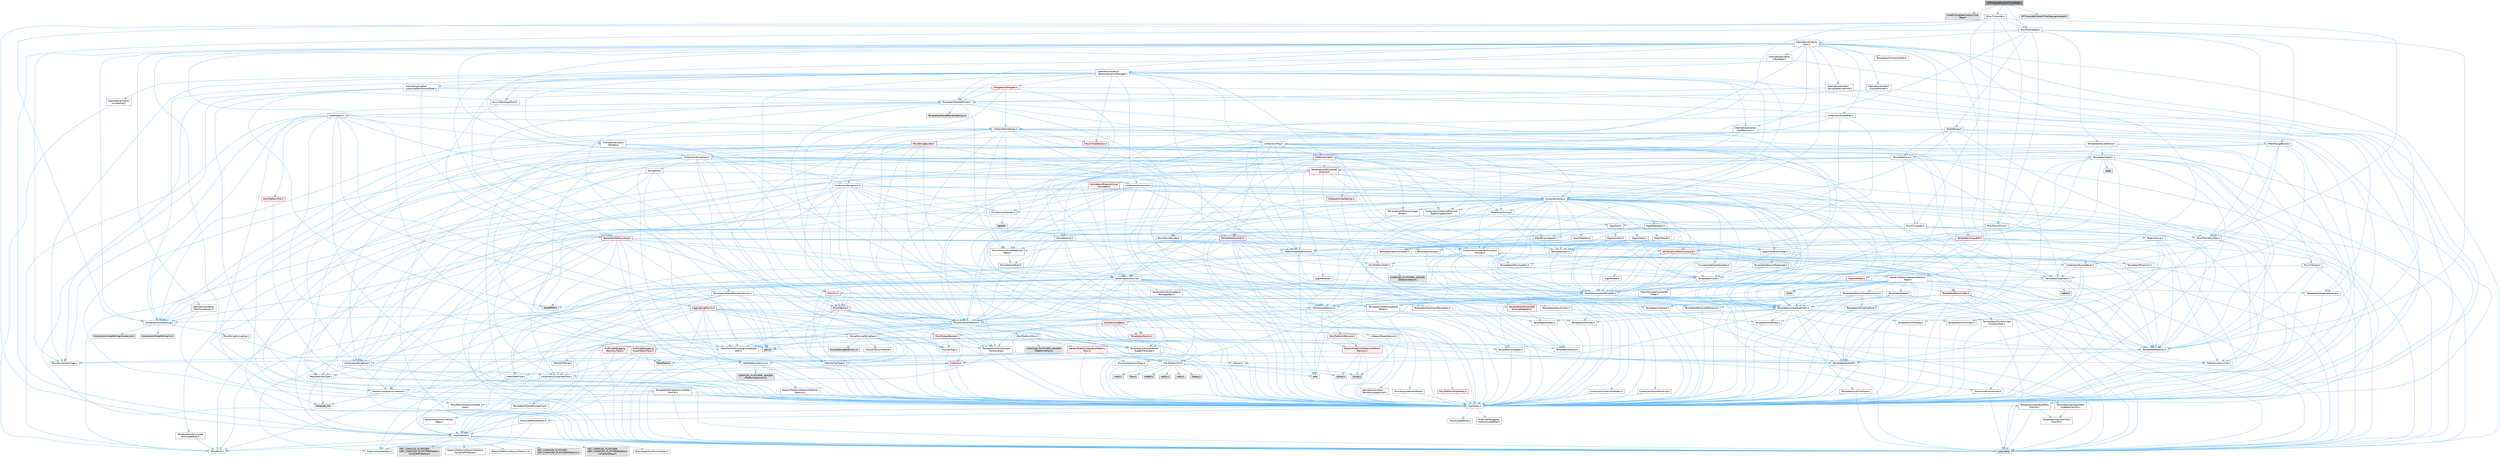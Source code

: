 digraph "VPTimecodeCustomTimeStep.h"
{
 // INTERACTIVE_SVG=YES
 // LATEX_PDF_SIZE
  bgcolor="transparent";
  edge [fontname=Helvetica,fontsize=10,labelfontname=Helvetica,labelfontsize=10];
  node [fontname=Helvetica,fontsize=10,shape=box,height=0.2,width=0.4];
  Node1 [id="Node000001",label="VPTimecodeCustomTimeStep.h",height=0.2,width=0.4,color="gray40", fillcolor="grey60", style="filled", fontcolor="black",tooltip=" "];
  Node1 -> Node2 [id="edge1_Node000001_Node000002",color="steelblue1",style="solid",tooltip=" "];
  Node2 [id="Node000002",label="FixedFrameRateCustomTime\lStep.h",height=0.2,width=0.4,color="grey60", fillcolor="#E0E0E0", style="filled",tooltip=" "];
  Node1 -> Node3 [id="edge2_Node000001_Node000003",color="steelblue1",style="solid",tooltip=" "];
  Node3 [id="Node000003",label="Misc/FrameRate.h",height=0.2,width=0.4,color="grey40", fillcolor="white", style="filled",URL="$d1/d9e/FrameRate_8h.html",tooltip=" "];
  Node3 -> Node4 [id="edge3_Node000003_Node000004",color="steelblue1",style="solid",tooltip=" "];
  Node4 [id="Node000004",label="HAL/Platform.h",height=0.2,width=0.4,color="grey40", fillcolor="white", style="filled",URL="$d9/dd0/Platform_8h.html",tooltip=" "];
  Node4 -> Node5 [id="edge4_Node000004_Node000005",color="steelblue1",style="solid",tooltip=" "];
  Node5 [id="Node000005",label="Misc/Build.h",height=0.2,width=0.4,color="grey40", fillcolor="white", style="filled",URL="$d3/dbb/Build_8h.html",tooltip=" "];
  Node4 -> Node6 [id="edge5_Node000004_Node000006",color="steelblue1",style="solid",tooltip=" "];
  Node6 [id="Node000006",label="Misc/LargeWorldCoordinates.h",height=0.2,width=0.4,color="grey40", fillcolor="white", style="filled",URL="$d2/dcb/LargeWorldCoordinates_8h.html",tooltip=" "];
  Node4 -> Node7 [id="edge6_Node000004_Node000007",color="steelblue1",style="solid",tooltip=" "];
  Node7 [id="Node000007",label="type_traits",height=0.2,width=0.4,color="grey60", fillcolor="#E0E0E0", style="filled",tooltip=" "];
  Node4 -> Node8 [id="edge7_Node000004_Node000008",color="steelblue1",style="solid",tooltip=" "];
  Node8 [id="Node000008",label="PreprocessorHelpers.h",height=0.2,width=0.4,color="grey40", fillcolor="white", style="filled",URL="$db/ddb/PreprocessorHelpers_8h.html",tooltip=" "];
  Node4 -> Node9 [id="edge8_Node000004_Node000009",color="steelblue1",style="solid",tooltip=" "];
  Node9 [id="Node000009",label="UBT_COMPILED_PLATFORM\l/UBT_COMPILED_PLATFORMPlatform\lCompilerPreSetup.h",height=0.2,width=0.4,color="grey60", fillcolor="#E0E0E0", style="filled",tooltip=" "];
  Node4 -> Node10 [id="edge9_Node000004_Node000010",color="steelblue1",style="solid",tooltip=" "];
  Node10 [id="Node000010",label="GenericPlatform/GenericPlatform\lCompilerPreSetup.h",height=0.2,width=0.4,color="grey40", fillcolor="white", style="filled",URL="$d9/dc8/GenericPlatformCompilerPreSetup_8h.html",tooltip=" "];
  Node4 -> Node11 [id="edge10_Node000004_Node000011",color="steelblue1",style="solid",tooltip=" "];
  Node11 [id="Node000011",label="GenericPlatform/GenericPlatform.h",height=0.2,width=0.4,color="grey40", fillcolor="white", style="filled",URL="$d6/d84/GenericPlatform_8h.html",tooltip=" "];
  Node4 -> Node12 [id="edge11_Node000004_Node000012",color="steelblue1",style="solid",tooltip=" "];
  Node12 [id="Node000012",label="UBT_COMPILED_PLATFORM\l/UBT_COMPILED_PLATFORMPlatform.h",height=0.2,width=0.4,color="grey60", fillcolor="#E0E0E0", style="filled",tooltip=" "];
  Node4 -> Node13 [id="edge12_Node000004_Node000013",color="steelblue1",style="solid",tooltip=" "];
  Node13 [id="Node000013",label="UBT_COMPILED_PLATFORM\l/UBT_COMPILED_PLATFORMPlatform\lCompilerSetup.h",height=0.2,width=0.4,color="grey60", fillcolor="#E0E0E0", style="filled",tooltip=" "];
  Node3 -> Node14 [id="edge13_Node000003_Node000014",color="steelblue1",style="solid",tooltip=" "];
  Node14 [id="Node000014",label="Internationalization\l/Text.h",height=0.2,width=0.4,color="grey40", fillcolor="white", style="filled",URL="$d6/d35/Text_8h.html",tooltip=" "];
  Node14 -> Node15 [id="edge14_Node000014_Node000015",color="steelblue1",style="solid",tooltip=" "];
  Node15 [id="Node000015",label="CoreTypes.h",height=0.2,width=0.4,color="grey40", fillcolor="white", style="filled",URL="$dc/dec/CoreTypes_8h.html",tooltip=" "];
  Node15 -> Node4 [id="edge15_Node000015_Node000004",color="steelblue1",style="solid",tooltip=" "];
  Node15 -> Node16 [id="edge16_Node000015_Node000016",color="steelblue1",style="solid",tooltip=" "];
  Node16 [id="Node000016",label="ProfilingDebugging\l/UMemoryDefines.h",height=0.2,width=0.4,color="grey40", fillcolor="white", style="filled",URL="$d2/da2/UMemoryDefines_8h.html",tooltip=" "];
  Node15 -> Node17 [id="edge17_Node000015_Node000017",color="steelblue1",style="solid",tooltip=" "];
  Node17 [id="Node000017",label="Misc/CoreMiscDefines.h",height=0.2,width=0.4,color="grey40", fillcolor="white", style="filled",URL="$da/d38/CoreMiscDefines_8h.html",tooltip=" "];
  Node17 -> Node4 [id="edge18_Node000017_Node000004",color="steelblue1",style="solid",tooltip=" "];
  Node17 -> Node8 [id="edge19_Node000017_Node000008",color="steelblue1",style="solid",tooltip=" "];
  Node15 -> Node18 [id="edge20_Node000015_Node000018",color="steelblue1",style="solid",tooltip=" "];
  Node18 [id="Node000018",label="Misc/CoreDefines.h",height=0.2,width=0.4,color="grey40", fillcolor="white", style="filled",URL="$d3/dd2/CoreDefines_8h.html",tooltip=" "];
  Node14 -> Node19 [id="edge21_Node000014_Node000019",color="steelblue1",style="solid",tooltip=" "];
  Node19 [id="Node000019",label="HAL/PlatformAtomics.h",height=0.2,width=0.4,color="grey40", fillcolor="white", style="filled",URL="$d3/d36/PlatformAtomics_8h.html",tooltip=" "];
  Node19 -> Node15 [id="edge22_Node000019_Node000015",color="steelblue1",style="solid",tooltip=" "];
  Node19 -> Node20 [id="edge23_Node000019_Node000020",color="steelblue1",style="solid",tooltip=" "];
  Node20 [id="Node000020",label="GenericPlatform/GenericPlatform\lAtomics.h",height=0.2,width=0.4,color="grey40", fillcolor="white", style="filled",URL="$da/d72/GenericPlatformAtomics_8h.html",tooltip=" "];
  Node20 -> Node15 [id="edge24_Node000020_Node000015",color="steelblue1",style="solid",tooltip=" "];
  Node19 -> Node21 [id="edge25_Node000019_Node000021",color="steelblue1",style="solid",tooltip=" "];
  Node21 [id="Node000021",label="COMPILED_PLATFORM_HEADER\l(PlatformAtomics.h)",height=0.2,width=0.4,color="grey60", fillcolor="#E0E0E0", style="filled",tooltip=" "];
  Node14 -> Node22 [id="edge26_Node000014_Node000022",color="steelblue1",style="solid",tooltip=" "];
  Node22 [id="Node000022",label="Misc/AssertionMacros.h",height=0.2,width=0.4,color="grey40", fillcolor="white", style="filled",URL="$d0/dfa/AssertionMacros_8h.html",tooltip=" "];
  Node22 -> Node15 [id="edge27_Node000022_Node000015",color="steelblue1",style="solid",tooltip=" "];
  Node22 -> Node4 [id="edge28_Node000022_Node000004",color="steelblue1",style="solid",tooltip=" "];
  Node22 -> Node23 [id="edge29_Node000022_Node000023",color="steelblue1",style="solid",tooltip=" "];
  Node23 [id="Node000023",label="HAL/PlatformMisc.h",height=0.2,width=0.4,color="grey40", fillcolor="white", style="filled",URL="$d0/df5/PlatformMisc_8h.html",tooltip=" "];
  Node23 -> Node15 [id="edge30_Node000023_Node000015",color="steelblue1",style="solid",tooltip=" "];
  Node23 -> Node24 [id="edge31_Node000023_Node000024",color="steelblue1",style="solid",tooltip=" "];
  Node24 [id="Node000024",label="GenericPlatform/GenericPlatform\lMisc.h",height=0.2,width=0.4,color="red", fillcolor="#FFF0F0", style="filled",URL="$db/d9a/GenericPlatformMisc_8h.html",tooltip=" "];
  Node24 -> Node25 [id="edge32_Node000024_Node000025",color="steelblue1",style="solid",tooltip=" "];
  Node25 [id="Node000025",label="Containers/StringFwd.h",height=0.2,width=0.4,color="grey40", fillcolor="white", style="filled",URL="$df/d37/StringFwd_8h.html",tooltip=" "];
  Node25 -> Node15 [id="edge33_Node000025_Node000015",color="steelblue1",style="solid",tooltip=" "];
  Node25 -> Node26 [id="edge34_Node000025_Node000026",color="steelblue1",style="solid",tooltip=" "];
  Node26 [id="Node000026",label="Traits/ElementType.h",height=0.2,width=0.4,color="grey40", fillcolor="white", style="filled",URL="$d5/d4f/ElementType_8h.html",tooltip=" "];
  Node26 -> Node4 [id="edge35_Node000026_Node000004",color="steelblue1",style="solid",tooltip=" "];
  Node26 -> Node27 [id="edge36_Node000026_Node000027",color="steelblue1",style="solid",tooltip=" "];
  Node27 [id="Node000027",label="initializer_list",height=0.2,width=0.4,color="grey60", fillcolor="#E0E0E0", style="filled",tooltip=" "];
  Node26 -> Node7 [id="edge37_Node000026_Node000007",color="steelblue1",style="solid",tooltip=" "];
  Node25 -> Node28 [id="edge38_Node000025_Node000028",color="steelblue1",style="solid",tooltip=" "];
  Node28 [id="Node000028",label="Traits/IsContiguousContainer.h",height=0.2,width=0.4,color="grey40", fillcolor="white", style="filled",URL="$d5/d3c/IsContiguousContainer_8h.html",tooltip=" "];
  Node28 -> Node15 [id="edge39_Node000028_Node000015",color="steelblue1",style="solid",tooltip=" "];
  Node28 -> Node29 [id="edge40_Node000028_Node000029",color="steelblue1",style="solid",tooltip=" "];
  Node29 [id="Node000029",label="Misc/StaticAssertComplete\lType.h",height=0.2,width=0.4,color="grey40", fillcolor="white", style="filled",URL="$d5/d4e/StaticAssertCompleteType_8h.html",tooltip=" "];
  Node28 -> Node27 [id="edge41_Node000028_Node000027",color="steelblue1",style="solid",tooltip=" "];
  Node24 -> Node30 [id="edge42_Node000024_Node000030",color="steelblue1",style="solid",tooltip=" "];
  Node30 [id="Node000030",label="CoreFwd.h",height=0.2,width=0.4,color="red", fillcolor="#FFF0F0", style="filled",URL="$d1/d1e/CoreFwd_8h.html",tooltip=" "];
  Node30 -> Node15 [id="edge43_Node000030_Node000015",color="steelblue1",style="solid",tooltip=" "];
  Node30 -> Node31 [id="edge44_Node000030_Node000031",color="steelblue1",style="solid",tooltip=" "];
  Node31 [id="Node000031",label="Containers/ContainersFwd.h",height=0.2,width=0.4,color="grey40", fillcolor="white", style="filled",URL="$d4/d0a/ContainersFwd_8h.html",tooltip=" "];
  Node31 -> Node4 [id="edge45_Node000031_Node000004",color="steelblue1",style="solid",tooltip=" "];
  Node31 -> Node15 [id="edge46_Node000031_Node000015",color="steelblue1",style="solid",tooltip=" "];
  Node31 -> Node28 [id="edge47_Node000031_Node000028",color="steelblue1",style="solid",tooltip=" "];
  Node30 -> Node32 [id="edge48_Node000030_Node000032",color="steelblue1",style="solid",tooltip=" "];
  Node32 [id="Node000032",label="Math/MathFwd.h",height=0.2,width=0.4,color="grey40", fillcolor="white", style="filled",URL="$d2/d10/MathFwd_8h.html",tooltip=" "];
  Node32 -> Node4 [id="edge49_Node000032_Node000004",color="steelblue1",style="solid",tooltip=" "];
  Node24 -> Node15 [id="edge50_Node000024_Node000015",color="steelblue1",style="solid",tooltip=" "];
  Node24 -> Node35 [id="edge51_Node000024_Node000035",color="steelblue1",style="solid",tooltip=" "];
  Node35 [id="Node000035",label="HAL/PlatformCrt.h",height=0.2,width=0.4,color="grey40", fillcolor="white", style="filled",URL="$d8/d75/PlatformCrt_8h.html",tooltip=" "];
  Node35 -> Node36 [id="edge52_Node000035_Node000036",color="steelblue1",style="solid",tooltip=" "];
  Node36 [id="Node000036",label="new",height=0.2,width=0.4,color="grey60", fillcolor="#E0E0E0", style="filled",tooltip=" "];
  Node35 -> Node37 [id="edge53_Node000035_Node000037",color="steelblue1",style="solid",tooltip=" "];
  Node37 [id="Node000037",label="wchar.h",height=0.2,width=0.4,color="grey60", fillcolor="#E0E0E0", style="filled",tooltip=" "];
  Node35 -> Node38 [id="edge54_Node000035_Node000038",color="steelblue1",style="solid",tooltip=" "];
  Node38 [id="Node000038",label="stddef.h",height=0.2,width=0.4,color="grey60", fillcolor="#E0E0E0", style="filled",tooltip=" "];
  Node35 -> Node39 [id="edge55_Node000035_Node000039",color="steelblue1",style="solid",tooltip=" "];
  Node39 [id="Node000039",label="stdlib.h",height=0.2,width=0.4,color="grey60", fillcolor="#E0E0E0", style="filled",tooltip=" "];
  Node35 -> Node40 [id="edge56_Node000035_Node000040",color="steelblue1",style="solid",tooltip=" "];
  Node40 [id="Node000040",label="stdio.h",height=0.2,width=0.4,color="grey60", fillcolor="#E0E0E0", style="filled",tooltip=" "];
  Node35 -> Node41 [id="edge57_Node000035_Node000041",color="steelblue1",style="solid",tooltip=" "];
  Node41 [id="Node000041",label="stdarg.h",height=0.2,width=0.4,color="grey60", fillcolor="#E0E0E0", style="filled",tooltip=" "];
  Node35 -> Node42 [id="edge58_Node000035_Node000042",color="steelblue1",style="solid",tooltip=" "];
  Node42 [id="Node000042",label="math.h",height=0.2,width=0.4,color="grey60", fillcolor="#E0E0E0", style="filled",tooltip=" "];
  Node35 -> Node43 [id="edge59_Node000035_Node000043",color="steelblue1",style="solid",tooltip=" "];
  Node43 [id="Node000043",label="float.h",height=0.2,width=0.4,color="grey60", fillcolor="#E0E0E0", style="filled",tooltip=" "];
  Node35 -> Node44 [id="edge60_Node000035_Node000044",color="steelblue1",style="solid",tooltip=" "];
  Node44 [id="Node000044",label="string.h",height=0.2,width=0.4,color="grey60", fillcolor="#E0E0E0", style="filled",tooltip=" "];
  Node24 -> Node45 [id="edge61_Node000024_Node000045",color="steelblue1",style="solid",tooltip=" "];
  Node45 [id="Node000045",label="Math/NumericLimits.h",height=0.2,width=0.4,color="grey40", fillcolor="white", style="filled",URL="$df/d1b/NumericLimits_8h.html",tooltip=" "];
  Node45 -> Node15 [id="edge62_Node000045_Node000015",color="steelblue1",style="solid",tooltip=" "];
  Node24 -> Node46 [id="edge63_Node000024_Node000046",color="steelblue1",style="solid",tooltip=" "];
  Node46 [id="Node000046",label="Misc/CompressionFlags.h",height=0.2,width=0.4,color="grey40", fillcolor="white", style="filled",URL="$d9/d76/CompressionFlags_8h.html",tooltip=" "];
  Node24 -> Node47 [id="edge64_Node000024_Node000047",color="steelblue1",style="solid",tooltip=" "];
  Node47 [id="Node000047",label="Misc/EnumClassFlags.h",height=0.2,width=0.4,color="grey40", fillcolor="white", style="filled",URL="$d8/de7/EnumClassFlags_8h.html",tooltip=" "];
  Node23 -> Node50 [id="edge65_Node000023_Node000050",color="steelblue1",style="solid",tooltip=" "];
  Node50 [id="Node000050",label="COMPILED_PLATFORM_HEADER\l(PlatformMisc.h)",height=0.2,width=0.4,color="grey60", fillcolor="#E0E0E0", style="filled",tooltip=" "];
  Node23 -> Node51 [id="edge66_Node000023_Node000051",color="steelblue1",style="solid",tooltip=" "];
  Node51 [id="Node000051",label="ProfilingDebugging\l/CpuProfilerTrace.h",height=0.2,width=0.4,color="red", fillcolor="#FFF0F0", style="filled",URL="$da/dcb/CpuProfilerTrace_8h.html",tooltip=" "];
  Node51 -> Node15 [id="edge67_Node000051_Node000015",color="steelblue1",style="solid",tooltip=" "];
  Node51 -> Node31 [id="edge68_Node000051_Node000031",color="steelblue1",style="solid",tooltip=" "];
  Node51 -> Node19 [id="edge69_Node000051_Node000019",color="steelblue1",style="solid",tooltip=" "];
  Node51 -> Node8 [id="edge70_Node000051_Node000008",color="steelblue1",style="solid",tooltip=" "];
  Node51 -> Node5 [id="edge71_Node000051_Node000005",color="steelblue1",style="solid",tooltip=" "];
  Node51 -> Node55 [id="edge72_Node000051_Node000055",color="steelblue1",style="solid",tooltip=" "];
  Node55 [id="Node000055",label="Trace/Trace.h",height=0.2,width=0.4,color="grey60", fillcolor="#E0E0E0", style="filled",tooltip=" "];
  Node22 -> Node8 [id="edge73_Node000022_Node000008",color="steelblue1",style="solid",tooltip=" "];
  Node22 -> Node56 [id="edge74_Node000022_Node000056",color="steelblue1",style="solid",tooltip=" "];
  Node56 [id="Node000056",label="Templates/EnableIf.h",height=0.2,width=0.4,color="grey40", fillcolor="white", style="filled",URL="$d7/d60/EnableIf_8h.html",tooltip=" "];
  Node56 -> Node15 [id="edge75_Node000056_Node000015",color="steelblue1",style="solid",tooltip=" "];
  Node22 -> Node57 [id="edge76_Node000022_Node000057",color="steelblue1",style="solid",tooltip=" "];
  Node57 [id="Node000057",label="Templates/IsArrayOrRefOf\lTypeByPredicate.h",height=0.2,width=0.4,color="grey40", fillcolor="white", style="filled",URL="$d6/da1/IsArrayOrRefOfTypeByPredicate_8h.html",tooltip=" "];
  Node57 -> Node15 [id="edge77_Node000057_Node000015",color="steelblue1",style="solid",tooltip=" "];
  Node22 -> Node58 [id="edge78_Node000022_Node000058",color="steelblue1",style="solid",tooltip=" "];
  Node58 [id="Node000058",label="Templates/IsValidVariadic\lFunctionArg.h",height=0.2,width=0.4,color="grey40", fillcolor="white", style="filled",URL="$d0/dc8/IsValidVariadicFunctionArg_8h.html",tooltip=" "];
  Node58 -> Node15 [id="edge79_Node000058_Node000015",color="steelblue1",style="solid",tooltip=" "];
  Node58 -> Node59 [id="edge80_Node000058_Node000059",color="steelblue1",style="solid",tooltip=" "];
  Node59 [id="Node000059",label="IsEnum.h",height=0.2,width=0.4,color="grey40", fillcolor="white", style="filled",URL="$d4/de5/IsEnum_8h.html",tooltip=" "];
  Node58 -> Node7 [id="edge81_Node000058_Node000007",color="steelblue1",style="solid",tooltip=" "];
  Node22 -> Node60 [id="edge82_Node000022_Node000060",color="steelblue1",style="solid",tooltip=" "];
  Node60 [id="Node000060",label="Traits/IsCharEncodingCompatible\lWith.h",height=0.2,width=0.4,color="grey40", fillcolor="white", style="filled",URL="$df/dd1/IsCharEncodingCompatibleWith_8h.html",tooltip=" "];
  Node60 -> Node7 [id="edge83_Node000060_Node000007",color="steelblue1",style="solid",tooltip=" "];
  Node60 -> Node61 [id="edge84_Node000060_Node000061",color="steelblue1",style="solid",tooltip=" "];
  Node61 [id="Node000061",label="Traits/IsCharType.h",height=0.2,width=0.4,color="grey40", fillcolor="white", style="filled",URL="$db/d51/IsCharType_8h.html",tooltip=" "];
  Node61 -> Node15 [id="edge85_Node000061_Node000015",color="steelblue1",style="solid",tooltip=" "];
  Node22 -> Node62 [id="edge86_Node000022_Node000062",color="steelblue1",style="solid",tooltip=" "];
  Node62 [id="Node000062",label="Misc/VarArgs.h",height=0.2,width=0.4,color="grey40", fillcolor="white", style="filled",URL="$d5/d6f/VarArgs_8h.html",tooltip=" "];
  Node62 -> Node15 [id="edge87_Node000062_Node000015",color="steelblue1",style="solid",tooltip=" "];
  Node22 -> Node63 [id="edge88_Node000022_Node000063",color="steelblue1",style="solid",tooltip=" "];
  Node63 [id="Node000063",label="String/FormatStringSan.h",height=0.2,width=0.4,color="grey40", fillcolor="white", style="filled",URL="$d3/d8b/FormatStringSan_8h.html",tooltip=" "];
  Node63 -> Node7 [id="edge89_Node000063_Node000007",color="steelblue1",style="solid",tooltip=" "];
  Node63 -> Node15 [id="edge90_Node000063_Node000015",color="steelblue1",style="solid",tooltip=" "];
  Node63 -> Node64 [id="edge91_Node000063_Node000064",color="steelblue1",style="solid",tooltip=" "];
  Node64 [id="Node000064",label="Templates/Requires.h",height=0.2,width=0.4,color="grey40", fillcolor="white", style="filled",URL="$dc/d96/Requires_8h.html",tooltip=" "];
  Node64 -> Node56 [id="edge92_Node000064_Node000056",color="steelblue1",style="solid",tooltip=" "];
  Node64 -> Node7 [id="edge93_Node000064_Node000007",color="steelblue1",style="solid",tooltip=" "];
  Node63 -> Node65 [id="edge94_Node000063_Node000065",color="steelblue1",style="solid",tooltip=" "];
  Node65 [id="Node000065",label="Templates/Identity.h",height=0.2,width=0.4,color="grey40", fillcolor="white", style="filled",URL="$d0/dd5/Identity_8h.html",tooltip=" "];
  Node63 -> Node58 [id="edge95_Node000063_Node000058",color="steelblue1",style="solid",tooltip=" "];
  Node63 -> Node61 [id="edge96_Node000063_Node000061",color="steelblue1",style="solid",tooltip=" "];
  Node63 -> Node66 [id="edge97_Node000063_Node000066",color="steelblue1",style="solid",tooltip=" "];
  Node66 [id="Node000066",label="Traits/IsTEnumAsByte.h",height=0.2,width=0.4,color="grey40", fillcolor="white", style="filled",URL="$d1/de6/IsTEnumAsByte_8h.html",tooltip=" "];
  Node63 -> Node67 [id="edge98_Node000063_Node000067",color="steelblue1",style="solid",tooltip=" "];
  Node67 [id="Node000067",label="Traits/IsTString.h",height=0.2,width=0.4,color="grey40", fillcolor="white", style="filled",URL="$d0/df8/IsTString_8h.html",tooltip=" "];
  Node67 -> Node31 [id="edge99_Node000067_Node000031",color="steelblue1",style="solid",tooltip=" "];
  Node63 -> Node31 [id="edge100_Node000063_Node000031",color="steelblue1",style="solid",tooltip=" "];
  Node63 -> Node68 [id="edge101_Node000063_Node000068",color="steelblue1",style="solid",tooltip=" "];
  Node68 [id="Node000068",label="FormatStringSanErrors.inl",height=0.2,width=0.4,color="grey60", fillcolor="#E0E0E0", style="filled",tooltip=" "];
  Node22 -> Node69 [id="edge102_Node000022_Node000069",color="steelblue1",style="solid",tooltip=" "];
  Node69 [id="Node000069",label="atomic",height=0.2,width=0.4,color="grey60", fillcolor="#E0E0E0", style="filled",tooltip=" "];
  Node14 -> Node47 [id="edge103_Node000014_Node000047",color="steelblue1",style="solid",tooltip=" "];
  Node14 -> Node70 [id="edge104_Node000014_Node000070",color="steelblue1",style="solid",tooltip=" "];
  Node70 [id="Node000070",label="Templates/UnrealTypeTraits.h",height=0.2,width=0.4,color="grey40", fillcolor="white", style="filled",URL="$d2/d2d/UnrealTypeTraits_8h.html",tooltip=" "];
  Node70 -> Node15 [id="edge105_Node000070_Node000015",color="steelblue1",style="solid",tooltip=" "];
  Node70 -> Node71 [id="edge106_Node000070_Node000071",color="steelblue1",style="solid",tooltip=" "];
  Node71 [id="Node000071",label="Templates/IsPointer.h",height=0.2,width=0.4,color="grey40", fillcolor="white", style="filled",URL="$d7/d05/IsPointer_8h.html",tooltip=" "];
  Node71 -> Node15 [id="edge107_Node000071_Node000015",color="steelblue1",style="solid",tooltip=" "];
  Node70 -> Node22 [id="edge108_Node000070_Node000022",color="steelblue1",style="solid",tooltip=" "];
  Node70 -> Node72 [id="edge109_Node000070_Node000072",color="steelblue1",style="solid",tooltip=" "];
  Node72 [id="Node000072",label="Templates/AndOrNot.h",height=0.2,width=0.4,color="grey40", fillcolor="white", style="filled",URL="$db/d0a/AndOrNot_8h.html",tooltip=" "];
  Node72 -> Node15 [id="edge110_Node000072_Node000015",color="steelblue1",style="solid",tooltip=" "];
  Node70 -> Node56 [id="edge111_Node000070_Node000056",color="steelblue1",style="solid",tooltip=" "];
  Node70 -> Node73 [id="edge112_Node000070_Node000073",color="steelblue1",style="solid",tooltip=" "];
  Node73 [id="Node000073",label="Templates/IsArithmetic.h",height=0.2,width=0.4,color="grey40", fillcolor="white", style="filled",URL="$d2/d5d/IsArithmetic_8h.html",tooltip=" "];
  Node73 -> Node15 [id="edge113_Node000073_Node000015",color="steelblue1",style="solid",tooltip=" "];
  Node70 -> Node59 [id="edge114_Node000070_Node000059",color="steelblue1",style="solid",tooltip=" "];
  Node70 -> Node74 [id="edge115_Node000070_Node000074",color="steelblue1",style="solid",tooltip=" "];
  Node74 [id="Node000074",label="Templates/Models.h",height=0.2,width=0.4,color="grey40", fillcolor="white", style="filled",URL="$d3/d0c/Models_8h.html",tooltip=" "];
  Node74 -> Node65 [id="edge116_Node000074_Node000065",color="steelblue1",style="solid",tooltip=" "];
  Node70 -> Node75 [id="edge117_Node000070_Node000075",color="steelblue1",style="solid",tooltip=" "];
  Node75 [id="Node000075",label="Templates/IsPODType.h",height=0.2,width=0.4,color="grey40", fillcolor="white", style="filled",URL="$d7/db1/IsPODType_8h.html",tooltip=" "];
  Node75 -> Node15 [id="edge118_Node000075_Node000015",color="steelblue1",style="solid",tooltip=" "];
  Node70 -> Node76 [id="edge119_Node000070_Node000076",color="steelblue1",style="solid",tooltip=" "];
  Node76 [id="Node000076",label="Templates/IsUECoreType.h",height=0.2,width=0.4,color="grey40", fillcolor="white", style="filled",URL="$d1/db8/IsUECoreType_8h.html",tooltip=" "];
  Node76 -> Node15 [id="edge120_Node000076_Node000015",color="steelblue1",style="solid",tooltip=" "];
  Node76 -> Node7 [id="edge121_Node000076_Node000007",color="steelblue1",style="solid",tooltip=" "];
  Node70 -> Node77 [id="edge122_Node000070_Node000077",color="steelblue1",style="solid",tooltip=" "];
  Node77 [id="Node000077",label="Templates/IsTriviallyCopy\lConstructible.h",height=0.2,width=0.4,color="grey40", fillcolor="white", style="filled",URL="$d3/d78/IsTriviallyCopyConstructible_8h.html",tooltip=" "];
  Node77 -> Node15 [id="edge123_Node000077_Node000015",color="steelblue1",style="solid",tooltip=" "];
  Node77 -> Node7 [id="edge124_Node000077_Node000007",color="steelblue1",style="solid",tooltip=" "];
  Node14 -> Node78 [id="edge125_Node000014_Node000078",color="steelblue1",style="solid",tooltip=" "];
  Node78 [id="Node000078",label="Containers/Array.h",height=0.2,width=0.4,color="grey40", fillcolor="white", style="filled",URL="$df/dd0/Array_8h.html",tooltip=" "];
  Node78 -> Node15 [id="edge126_Node000078_Node000015",color="steelblue1",style="solid",tooltip=" "];
  Node78 -> Node22 [id="edge127_Node000078_Node000022",color="steelblue1",style="solid",tooltip=" "];
  Node78 -> Node79 [id="edge128_Node000078_Node000079",color="steelblue1",style="solid",tooltip=" "];
  Node79 [id="Node000079",label="Misc/IntrusiveUnsetOptional\lState.h",height=0.2,width=0.4,color="grey40", fillcolor="white", style="filled",URL="$d2/d0a/IntrusiveUnsetOptionalState_8h.html",tooltip=" "];
  Node79 -> Node80 [id="edge129_Node000079_Node000080",color="steelblue1",style="solid",tooltip=" "];
  Node80 [id="Node000080",label="Misc/OptionalFwd.h",height=0.2,width=0.4,color="grey40", fillcolor="white", style="filled",URL="$dc/d50/OptionalFwd_8h.html",tooltip=" "];
  Node78 -> Node81 [id="edge130_Node000078_Node000081",color="steelblue1",style="solid",tooltip=" "];
  Node81 [id="Node000081",label="Misc/ReverseIterate.h",height=0.2,width=0.4,color="grey40", fillcolor="white", style="filled",URL="$db/de3/ReverseIterate_8h.html",tooltip=" "];
  Node81 -> Node4 [id="edge131_Node000081_Node000004",color="steelblue1",style="solid",tooltip=" "];
  Node81 -> Node82 [id="edge132_Node000081_Node000082",color="steelblue1",style="solid",tooltip=" "];
  Node82 [id="Node000082",label="iterator",height=0.2,width=0.4,color="grey60", fillcolor="#E0E0E0", style="filled",tooltip=" "];
  Node78 -> Node83 [id="edge133_Node000078_Node000083",color="steelblue1",style="solid",tooltip=" "];
  Node83 [id="Node000083",label="HAL/UnrealMemory.h",height=0.2,width=0.4,color="grey40", fillcolor="white", style="filled",URL="$d9/d96/UnrealMemory_8h.html",tooltip=" "];
  Node83 -> Node15 [id="edge134_Node000083_Node000015",color="steelblue1",style="solid",tooltip=" "];
  Node83 -> Node84 [id="edge135_Node000083_Node000084",color="steelblue1",style="solid",tooltip=" "];
  Node84 [id="Node000084",label="GenericPlatform/GenericPlatform\lMemory.h",height=0.2,width=0.4,color="red", fillcolor="#FFF0F0", style="filled",URL="$dd/d22/GenericPlatformMemory_8h.html",tooltip=" "];
  Node84 -> Node30 [id="edge136_Node000084_Node000030",color="steelblue1",style="solid",tooltip=" "];
  Node84 -> Node15 [id="edge137_Node000084_Node000015",color="steelblue1",style="solid",tooltip=" "];
  Node84 -> Node44 [id="edge138_Node000084_Node000044",color="steelblue1",style="solid",tooltip=" "];
  Node84 -> Node37 [id="edge139_Node000084_Node000037",color="steelblue1",style="solid",tooltip=" "];
  Node83 -> Node87 [id="edge140_Node000083_Node000087",color="steelblue1",style="solid",tooltip=" "];
  Node87 [id="Node000087",label="HAL/MemoryBase.h",height=0.2,width=0.4,color="red", fillcolor="#FFF0F0", style="filled",URL="$d6/d9f/MemoryBase_8h.html",tooltip=" "];
  Node87 -> Node15 [id="edge141_Node000087_Node000015",color="steelblue1",style="solid",tooltip=" "];
  Node87 -> Node19 [id="edge142_Node000087_Node000019",color="steelblue1",style="solid",tooltip=" "];
  Node87 -> Node35 [id="edge143_Node000087_Node000035",color="steelblue1",style="solid",tooltip=" "];
  Node87 -> Node89 [id="edge144_Node000087_Node000089",color="steelblue1",style="solid",tooltip=" "];
  Node89 [id="Node000089",label="Misc/OutputDevice.h",height=0.2,width=0.4,color="red", fillcolor="#FFF0F0", style="filled",URL="$d7/d32/OutputDevice_8h.html",tooltip=" "];
  Node89 -> Node30 [id="edge145_Node000089_Node000030",color="steelblue1",style="solid",tooltip=" "];
  Node89 -> Node15 [id="edge146_Node000089_Node000015",color="steelblue1",style="solid",tooltip=" "];
  Node89 -> Node62 [id="edge147_Node000089_Node000062",color="steelblue1",style="solid",tooltip=" "];
  Node89 -> Node57 [id="edge148_Node000089_Node000057",color="steelblue1",style="solid",tooltip=" "];
  Node89 -> Node58 [id="edge149_Node000089_Node000058",color="steelblue1",style="solid",tooltip=" "];
  Node89 -> Node60 [id="edge150_Node000089_Node000060",color="steelblue1",style="solid",tooltip=" "];
  Node87 -> Node91 [id="edge151_Node000087_Node000091",color="steelblue1",style="solid",tooltip=" "];
  Node91 [id="Node000091",label="Templates/Atomic.h",height=0.2,width=0.4,color="red", fillcolor="#FFF0F0", style="filled",URL="$d3/d91/Atomic_8h.html",tooltip=" "];
  Node91 -> Node94 [id="edge152_Node000091_Node000094",color="steelblue1",style="solid",tooltip=" "];
  Node94 [id="Node000094",label="Templates/IsIntegral.h",height=0.2,width=0.4,color="grey40", fillcolor="white", style="filled",URL="$da/d64/IsIntegral_8h.html",tooltip=" "];
  Node94 -> Node15 [id="edge153_Node000094_Node000015",color="steelblue1",style="solid",tooltip=" "];
  Node91 -> Node69 [id="edge154_Node000091_Node000069",color="steelblue1",style="solid",tooltip=" "];
  Node83 -> Node98 [id="edge155_Node000083_Node000098",color="steelblue1",style="solid",tooltip=" "];
  Node98 [id="Node000098",label="HAL/PlatformMemory.h",height=0.2,width=0.4,color="red", fillcolor="#FFF0F0", style="filled",URL="$de/d68/PlatformMemory_8h.html",tooltip=" "];
  Node98 -> Node15 [id="edge156_Node000098_Node000015",color="steelblue1",style="solid",tooltip=" "];
  Node98 -> Node84 [id="edge157_Node000098_Node000084",color="steelblue1",style="solid",tooltip=" "];
  Node83 -> Node100 [id="edge158_Node000083_Node000100",color="steelblue1",style="solid",tooltip=" "];
  Node100 [id="Node000100",label="ProfilingDebugging\l/MemoryTrace.h",height=0.2,width=0.4,color="red", fillcolor="#FFF0F0", style="filled",URL="$da/dd7/MemoryTrace_8h.html",tooltip=" "];
  Node100 -> Node4 [id="edge159_Node000100_Node000004",color="steelblue1",style="solid",tooltip=" "];
  Node100 -> Node47 [id="edge160_Node000100_Node000047",color="steelblue1",style="solid",tooltip=" "];
  Node100 -> Node55 [id="edge161_Node000100_Node000055",color="steelblue1",style="solid",tooltip=" "];
  Node83 -> Node71 [id="edge162_Node000083_Node000071",color="steelblue1",style="solid",tooltip=" "];
  Node78 -> Node70 [id="edge163_Node000078_Node000070",color="steelblue1",style="solid",tooltip=" "];
  Node78 -> Node101 [id="edge164_Node000078_Node000101",color="steelblue1",style="solid",tooltip=" "];
  Node101 [id="Node000101",label="Templates/UnrealTemplate.h",height=0.2,width=0.4,color="grey40", fillcolor="white", style="filled",URL="$d4/d24/UnrealTemplate_8h.html",tooltip=" "];
  Node101 -> Node15 [id="edge165_Node000101_Node000015",color="steelblue1",style="solid",tooltip=" "];
  Node101 -> Node71 [id="edge166_Node000101_Node000071",color="steelblue1",style="solid",tooltip=" "];
  Node101 -> Node83 [id="edge167_Node000101_Node000083",color="steelblue1",style="solid",tooltip=" "];
  Node101 -> Node102 [id="edge168_Node000101_Node000102",color="steelblue1",style="solid",tooltip=" "];
  Node102 [id="Node000102",label="Templates/CopyQualifiers\lAndRefsFromTo.h",height=0.2,width=0.4,color="grey40", fillcolor="white", style="filled",URL="$d3/db3/CopyQualifiersAndRefsFromTo_8h.html",tooltip=" "];
  Node102 -> Node103 [id="edge169_Node000102_Node000103",color="steelblue1",style="solid",tooltip=" "];
  Node103 [id="Node000103",label="Templates/CopyQualifiers\lFromTo.h",height=0.2,width=0.4,color="grey40", fillcolor="white", style="filled",URL="$d5/db4/CopyQualifiersFromTo_8h.html",tooltip=" "];
  Node101 -> Node70 [id="edge170_Node000101_Node000070",color="steelblue1",style="solid",tooltip=" "];
  Node101 -> Node104 [id="edge171_Node000101_Node000104",color="steelblue1",style="solid",tooltip=" "];
  Node104 [id="Node000104",label="Templates/RemoveReference.h",height=0.2,width=0.4,color="grey40", fillcolor="white", style="filled",URL="$da/dbe/RemoveReference_8h.html",tooltip=" "];
  Node104 -> Node15 [id="edge172_Node000104_Node000015",color="steelblue1",style="solid",tooltip=" "];
  Node101 -> Node64 [id="edge173_Node000101_Node000064",color="steelblue1",style="solid",tooltip=" "];
  Node101 -> Node105 [id="edge174_Node000101_Node000105",color="steelblue1",style="solid",tooltip=" "];
  Node105 [id="Node000105",label="Templates/TypeCompatible\lBytes.h",height=0.2,width=0.4,color="grey40", fillcolor="white", style="filled",URL="$df/d0a/TypeCompatibleBytes_8h.html",tooltip=" "];
  Node105 -> Node15 [id="edge175_Node000105_Node000015",color="steelblue1",style="solid",tooltip=" "];
  Node105 -> Node44 [id="edge176_Node000105_Node000044",color="steelblue1",style="solid",tooltip=" "];
  Node105 -> Node36 [id="edge177_Node000105_Node000036",color="steelblue1",style="solid",tooltip=" "];
  Node105 -> Node7 [id="edge178_Node000105_Node000007",color="steelblue1",style="solid",tooltip=" "];
  Node101 -> Node65 [id="edge179_Node000101_Node000065",color="steelblue1",style="solid",tooltip=" "];
  Node101 -> Node28 [id="edge180_Node000101_Node000028",color="steelblue1",style="solid",tooltip=" "];
  Node101 -> Node106 [id="edge181_Node000101_Node000106",color="steelblue1",style="solid",tooltip=" "];
  Node106 [id="Node000106",label="Traits/UseBitwiseSwap.h",height=0.2,width=0.4,color="grey40", fillcolor="white", style="filled",URL="$db/df3/UseBitwiseSwap_8h.html",tooltip=" "];
  Node106 -> Node15 [id="edge182_Node000106_Node000015",color="steelblue1",style="solid",tooltip=" "];
  Node106 -> Node7 [id="edge183_Node000106_Node000007",color="steelblue1",style="solid",tooltip=" "];
  Node101 -> Node7 [id="edge184_Node000101_Node000007",color="steelblue1",style="solid",tooltip=" "];
  Node78 -> Node107 [id="edge185_Node000078_Node000107",color="steelblue1",style="solid",tooltip=" "];
  Node107 [id="Node000107",label="Containers/AllowShrinking.h",height=0.2,width=0.4,color="grey40", fillcolor="white", style="filled",URL="$d7/d1a/AllowShrinking_8h.html",tooltip=" "];
  Node107 -> Node15 [id="edge186_Node000107_Node000015",color="steelblue1",style="solid",tooltip=" "];
  Node78 -> Node108 [id="edge187_Node000078_Node000108",color="steelblue1",style="solid",tooltip=" "];
  Node108 [id="Node000108",label="Containers/ContainerAllocation\lPolicies.h",height=0.2,width=0.4,color="grey40", fillcolor="white", style="filled",URL="$d7/dff/ContainerAllocationPolicies_8h.html",tooltip=" "];
  Node108 -> Node15 [id="edge188_Node000108_Node000015",color="steelblue1",style="solid",tooltip=" "];
  Node108 -> Node109 [id="edge189_Node000108_Node000109",color="steelblue1",style="solid",tooltip=" "];
  Node109 [id="Node000109",label="Containers/ContainerHelpers.h",height=0.2,width=0.4,color="grey40", fillcolor="white", style="filled",URL="$d7/d33/ContainerHelpers_8h.html",tooltip=" "];
  Node109 -> Node15 [id="edge190_Node000109_Node000015",color="steelblue1",style="solid",tooltip=" "];
  Node108 -> Node108 [id="edge191_Node000108_Node000108",color="steelblue1",style="solid",tooltip=" "];
  Node108 -> Node110 [id="edge192_Node000108_Node000110",color="steelblue1",style="solid",tooltip=" "];
  Node110 [id="Node000110",label="HAL/PlatformMath.h",height=0.2,width=0.4,color="grey40", fillcolor="white", style="filled",URL="$dc/d53/PlatformMath_8h.html",tooltip=" "];
  Node110 -> Node15 [id="edge193_Node000110_Node000015",color="steelblue1",style="solid",tooltip=" "];
  Node110 -> Node111 [id="edge194_Node000110_Node000111",color="steelblue1",style="solid",tooltip=" "];
  Node111 [id="Node000111",label="GenericPlatform/GenericPlatform\lMath.h",height=0.2,width=0.4,color="grey40", fillcolor="white", style="filled",URL="$d5/d79/GenericPlatformMath_8h.html",tooltip=" "];
  Node111 -> Node15 [id="edge195_Node000111_Node000015",color="steelblue1",style="solid",tooltip=" "];
  Node111 -> Node31 [id="edge196_Node000111_Node000031",color="steelblue1",style="solid",tooltip=" "];
  Node111 -> Node35 [id="edge197_Node000111_Node000035",color="steelblue1",style="solid",tooltip=" "];
  Node111 -> Node72 [id="edge198_Node000111_Node000072",color="steelblue1",style="solid",tooltip=" "];
  Node111 -> Node112 [id="edge199_Node000111_Node000112",color="steelblue1",style="solid",tooltip=" "];
  Node112 [id="Node000112",label="Templates/Decay.h",height=0.2,width=0.4,color="grey40", fillcolor="white", style="filled",URL="$dd/d0f/Decay_8h.html",tooltip=" "];
  Node112 -> Node15 [id="edge200_Node000112_Node000015",color="steelblue1",style="solid",tooltip=" "];
  Node112 -> Node104 [id="edge201_Node000112_Node000104",color="steelblue1",style="solid",tooltip=" "];
  Node112 -> Node7 [id="edge202_Node000112_Node000007",color="steelblue1",style="solid",tooltip=" "];
  Node111 -> Node113 [id="edge203_Node000111_Node000113",color="steelblue1",style="solid",tooltip=" "];
  Node113 [id="Node000113",label="Templates/IsFloatingPoint.h",height=0.2,width=0.4,color="grey40", fillcolor="white", style="filled",URL="$d3/d11/IsFloatingPoint_8h.html",tooltip=" "];
  Node113 -> Node15 [id="edge204_Node000113_Node000015",color="steelblue1",style="solid",tooltip=" "];
  Node111 -> Node70 [id="edge205_Node000111_Node000070",color="steelblue1",style="solid",tooltip=" "];
  Node111 -> Node64 [id="edge206_Node000111_Node000064",color="steelblue1",style="solid",tooltip=" "];
  Node111 -> Node114 [id="edge207_Node000111_Node000114",color="steelblue1",style="solid",tooltip=" "];
  Node114 [id="Node000114",label="Templates/ResolveTypeAmbiguity.h",height=0.2,width=0.4,color="grey40", fillcolor="white", style="filled",URL="$df/d1f/ResolveTypeAmbiguity_8h.html",tooltip=" "];
  Node114 -> Node15 [id="edge208_Node000114_Node000015",color="steelblue1",style="solid",tooltip=" "];
  Node114 -> Node113 [id="edge209_Node000114_Node000113",color="steelblue1",style="solid",tooltip=" "];
  Node114 -> Node70 [id="edge210_Node000114_Node000070",color="steelblue1",style="solid",tooltip=" "];
  Node114 -> Node115 [id="edge211_Node000114_Node000115",color="steelblue1",style="solid",tooltip=" "];
  Node115 [id="Node000115",label="Templates/IsSigned.h",height=0.2,width=0.4,color="grey40", fillcolor="white", style="filled",URL="$d8/dd8/IsSigned_8h.html",tooltip=" "];
  Node115 -> Node15 [id="edge212_Node000115_Node000015",color="steelblue1",style="solid",tooltip=" "];
  Node114 -> Node94 [id="edge213_Node000114_Node000094",color="steelblue1",style="solid",tooltip=" "];
  Node114 -> Node64 [id="edge214_Node000114_Node000064",color="steelblue1",style="solid",tooltip=" "];
  Node111 -> Node105 [id="edge215_Node000111_Node000105",color="steelblue1",style="solid",tooltip=" "];
  Node111 -> Node116 [id="edge216_Node000111_Node000116",color="steelblue1",style="solid",tooltip=" "];
  Node116 [id="Node000116",label="limits",height=0.2,width=0.4,color="grey60", fillcolor="#E0E0E0", style="filled",tooltip=" "];
  Node111 -> Node7 [id="edge217_Node000111_Node000007",color="steelblue1",style="solid",tooltip=" "];
  Node110 -> Node117 [id="edge218_Node000110_Node000117",color="steelblue1",style="solid",tooltip=" "];
  Node117 [id="Node000117",label="COMPILED_PLATFORM_HEADER\l(PlatformMath.h)",height=0.2,width=0.4,color="grey60", fillcolor="#E0E0E0", style="filled",tooltip=" "];
  Node108 -> Node83 [id="edge219_Node000108_Node000083",color="steelblue1",style="solid",tooltip=" "];
  Node108 -> Node45 [id="edge220_Node000108_Node000045",color="steelblue1",style="solid",tooltip=" "];
  Node108 -> Node22 [id="edge221_Node000108_Node000022",color="steelblue1",style="solid",tooltip=" "];
  Node108 -> Node118 [id="edge222_Node000108_Node000118",color="steelblue1",style="solid",tooltip=" "];
  Node118 [id="Node000118",label="Templates/IsPolymorphic.h",height=0.2,width=0.4,color="grey40", fillcolor="white", style="filled",URL="$dc/d20/IsPolymorphic_8h.html",tooltip=" "];
  Node108 -> Node119 [id="edge223_Node000108_Node000119",color="steelblue1",style="solid",tooltip=" "];
  Node119 [id="Node000119",label="Templates/MemoryOps.h",height=0.2,width=0.4,color="red", fillcolor="#FFF0F0", style="filled",URL="$db/dea/MemoryOps_8h.html",tooltip=" "];
  Node119 -> Node15 [id="edge224_Node000119_Node000015",color="steelblue1",style="solid",tooltip=" "];
  Node119 -> Node83 [id="edge225_Node000119_Node000083",color="steelblue1",style="solid",tooltip=" "];
  Node119 -> Node77 [id="edge226_Node000119_Node000077",color="steelblue1",style="solid",tooltip=" "];
  Node119 -> Node64 [id="edge227_Node000119_Node000064",color="steelblue1",style="solid",tooltip=" "];
  Node119 -> Node70 [id="edge228_Node000119_Node000070",color="steelblue1",style="solid",tooltip=" "];
  Node119 -> Node106 [id="edge229_Node000119_Node000106",color="steelblue1",style="solid",tooltip=" "];
  Node119 -> Node36 [id="edge230_Node000119_Node000036",color="steelblue1",style="solid",tooltip=" "];
  Node119 -> Node7 [id="edge231_Node000119_Node000007",color="steelblue1",style="solid",tooltip=" "];
  Node108 -> Node105 [id="edge232_Node000108_Node000105",color="steelblue1",style="solid",tooltip=" "];
  Node108 -> Node7 [id="edge233_Node000108_Node000007",color="steelblue1",style="solid",tooltip=" "];
  Node78 -> Node120 [id="edge234_Node000078_Node000120",color="steelblue1",style="solid",tooltip=" "];
  Node120 [id="Node000120",label="Containers/ContainerElement\lTypeCompatibility.h",height=0.2,width=0.4,color="grey40", fillcolor="white", style="filled",URL="$df/ddf/ContainerElementTypeCompatibility_8h.html",tooltip=" "];
  Node120 -> Node15 [id="edge235_Node000120_Node000015",color="steelblue1",style="solid",tooltip=" "];
  Node120 -> Node70 [id="edge236_Node000120_Node000070",color="steelblue1",style="solid",tooltip=" "];
  Node78 -> Node121 [id="edge237_Node000078_Node000121",color="steelblue1",style="solid",tooltip=" "];
  Node121 [id="Node000121",label="Serialization/Archive.h",height=0.2,width=0.4,color="grey40", fillcolor="white", style="filled",URL="$d7/d3b/Archive_8h.html",tooltip=" "];
  Node121 -> Node30 [id="edge238_Node000121_Node000030",color="steelblue1",style="solid",tooltip=" "];
  Node121 -> Node15 [id="edge239_Node000121_Node000015",color="steelblue1",style="solid",tooltip=" "];
  Node121 -> Node122 [id="edge240_Node000121_Node000122",color="steelblue1",style="solid",tooltip=" "];
  Node122 [id="Node000122",label="HAL/PlatformProperties.h",height=0.2,width=0.4,color="red", fillcolor="#FFF0F0", style="filled",URL="$d9/db0/PlatformProperties_8h.html",tooltip=" "];
  Node122 -> Node15 [id="edge241_Node000122_Node000015",color="steelblue1",style="solid",tooltip=" "];
  Node121 -> Node125 [id="edge242_Node000121_Node000125",color="steelblue1",style="solid",tooltip=" "];
  Node125 [id="Node000125",label="Internationalization\l/TextNamespaceFwd.h",height=0.2,width=0.4,color="grey40", fillcolor="white", style="filled",URL="$d8/d97/TextNamespaceFwd_8h.html",tooltip=" "];
  Node125 -> Node15 [id="edge243_Node000125_Node000015",color="steelblue1",style="solid",tooltip=" "];
  Node121 -> Node32 [id="edge244_Node000121_Node000032",color="steelblue1",style="solid",tooltip=" "];
  Node121 -> Node22 [id="edge245_Node000121_Node000022",color="steelblue1",style="solid",tooltip=" "];
  Node121 -> Node5 [id="edge246_Node000121_Node000005",color="steelblue1",style="solid",tooltip=" "];
  Node121 -> Node46 [id="edge247_Node000121_Node000046",color="steelblue1",style="solid",tooltip=" "];
  Node121 -> Node126 [id="edge248_Node000121_Node000126",color="steelblue1",style="solid",tooltip=" "];
  Node126 [id="Node000126",label="Misc/EngineVersionBase.h",height=0.2,width=0.4,color="grey40", fillcolor="white", style="filled",URL="$d5/d2b/EngineVersionBase_8h.html",tooltip=" "];
  Node126 -> Node15 [id="edge249_Node000126_Node000015",color="steelblue1",style="solid",tooltip=" "];
  Node121 -> Node62 [id="edge250_Node000121_Node000062",color="steelblue1",style="solid",tooltip=" "];
  Node121 -> Node127 [id="edge251_Node000121_Node000127",color="steelblue1",style="solid",tooltip=" "];
  Node127 [id="Node000127",label="Serialization/ArchiveCook\lData.h",height=0.2,width=0.4,color="grey40", fillcolor="white", style="filled",URL="$dc/db6/ArchiveCookData_8h.html",tooltip=" "];
  Node127 -> Node4 [id="edge252_Node000127_Node000004",color="steelblue1",style="solid",tooltip=" "];
  Node121 -> Node128 [id="edge253_Node000121_Node000128",color="steelblue1",style="solid",tooltip=" "];
  Node128 [id="Node000128",label="Serialization/ArchiveSave\lPackageData.h",height=0.2,width=0.4,color="grey40", fillcolor="white", style="filled",URL="$d1/d37/ArchiveSavePackageData_8h.html",tooltip=" "];
  Node121 -> Node56 [id="edge254_Node000121_Node000056",color="steelblue1",style="solid",tooltip=" "];
  Node121 -> Node57 [id="edge255_Node000121_Node000057",color="steelblue1",style="solid",tooltip=" "];
  Node121 -> Node129 [id="edge256_Node000121_Node000129",color="steelblue1",style="solid",tooltip=" "];
  Node129 [id="Node000129",label="Templates/IsEnumClass.h",height=0.2,width=0.4,color="grey40", fillcolor="white", style="filled",URL="$d7/d15/IsEnumClass_8h.html",tooltip=" "];
  Node129 -> Node15 [id="edge257_Node000129_Node000015",color="steelblue1",style="solid",tooltip=" "];
  Node129 -> Node72 [id="edge258_Node000129_Node000072",color="steelblue1",style="solid",tooltip=" "];
  Node121 -> Node115 [id="edge259_Node000121_Node000115",color="steelblue1",style="solid",tooltip=" "];
  Node121 -> Node58 [id="edge260_Node000121_Node000058",color="steelblue1",style="solid",tooltip=" "];
  Node121 -> Node101 [id="edge261_Node000121_Node000101",color="steelblue1",style="solid",tooltip=" "];
  Node121 -> Node60 [id="edge262_Node000121_Node000060",color="steelblue1",style="solid",tooltip=" "];
  Node121 -> Node130 [id="edge263_Node000121_Node000130",color="steelblue1",style="solid",tooltip=" "];
  Node130 [id="Node000130",label="UObject/ObjectVersion.h",height=0.2,width=0.4,color="grey40", fillcolor="white", style="filled",URL="$da/d63/ObjectVersion_8h.html",tooltip=" "];
  Node130 -> Node15 [id="edge264_Node000130_Node000015",color="steelblue1",style="solid",tooltip=" "];
  Node78 -> Node131 [id="edge265_Node000078_Node000131",color="steelblue1",style="solid",tooltip=" "];
  Node131 [id="Node000131",label="Serialization/MemoryImage\lWriter.h",height=0.2,width=0.4,color="grey40", fillcolor="white", style="filled",URL="$d0/d08/MemoryImageWriter_8h.html",tooltip=" "];
  Node131 -> Node15 [id="edge266_Node000131_Node000015",color="steelblue1",style="solid",tooltip=" "];
  Node131 -> Node132 [id="edge267_Node000131_Node000132",color="steelblue1",style="solid",tooltip=" "];
  Node132 [id="Node000132",label="Serialization/MemoryLayout.h",height=0.2,width=0.4,color="red", fillcolor="#FFF0F0", style="filled",URL="$d7/d66/MemoryLayout_8h.html",tooltip=" "];
  Node132 -> Node135 [id="edge268_Node000132_Node000135",color="steelblue1",style="solid",tooltip=" "];
  Node135 [id="Node000135",label="Containers/EnumAsByte.h",height=0.2,width=0.4,color="grey40", fillcolor="white", style="filled",URL="$d6/d9a/EnumAsByte_8h.html",tooltip=" "];
  Node135 -> Node15 [id="edge269_Node000135_Node000015",color="steelblue1",style="solid",tooltip=" "];
  Node135 -> Node75 [id="edge270_Node000135_Node000075",color="steelblue1",style="solid",tooltip=" "];
  Node135 -> Node136 [id="edge271_Node000135_Node000136",color="steelblue1",style="solid",tooltip=" "];
  Node136 [id="Node000136",label="Templates/TypeHash.h",height=0.2,width=0.4,color="grey40", fillcolor="white", style="filled",URL="$d1/d62/TypeHash_8h.html",tooltip=" "];
  Node136 -> Node15 [id="edge272_Node000136_Node000015",color="steelblue1",style="solid",tooltip=" "];
  Node136 -> Node64 [id="edge273_Node000136_Node000064",color="steelblue1",style="solid",tooltip=" "];
  Node136 -> Node137 [id="edge274_Node000136_Node000137",color="steelblue1",style="solid",tooltip=" "];
  Node137 [id="Node000137",label="Misc/Crc.h",height=0.2,width=0.4,color="red", fillcolor="#FFF0F0", style="filled",URL="$d4/dd2/Crc_8h.html",tooltip=" "];
  Node137 -> Node15 [id="edge275_Node000137_Node000015",color="steelblue1",style="solid",tooltip=" "];
  Node137 -> Node22 [id="edge276_Node000137_Node000022",color="steelblue1",style="solid",tooltip=" "];
  Node137 -> Node138 [id="edge277_Node000137_Node000138",color="steelblue1",style="solid",tooltip=" "];
  Node138 [id="Node000138",label="Misc/CString.h",height=0.2,width=0.4,color="red", fillcolor="#FFF0F0", style="filled",URL="$d2/d49/CString_8h.html",tooltip=" "];
  Node138 -> Node15 [id="edge278_Node000138_Node000015",color="steelblue1",style="solid",tooltip=" "];
  Node138 -> Node35 [id="edge279_Node000138_Node000035",color="steelblue1",style="solid",tooltip=" "];
  Node138 -> Node22 [id="edge280_Node000138_Node000022",color="steelblue1",style="solid",tooltip=" "];
  Node138 -> Node62 [id="edge281_Node000138_Node000062",color="steelblue1",style="solid",tooltip=" "];
  Node138 -> Node57 [id="edge282_Node000138_Node000057",color="steelblue1",style="solid",tooltip=" "];
  Node138 -> Node58 [id="edge283_Node000138_Node000058",color="steelblue1",style="solid",tooltip=" "];
  Node138 -> Node60 [id="edge284_Node000138_Node000060",color="steelblue1",style="solid",tooltip=" "];
  Node137 -> Node70 [id="edge285_Node000137_Node000070",color="steelblue1",style="solid",tooltip=" "];
  Node137 -> Node61 [id="edge286_Node000137_Node000061",color="steelblue1",style="solid",tooltip=" "];
  Node136 -> Node142 [id="edge287_Node000136_Node000142",color="steelblue1",style="solid",tooltip=" "];
  Node142 [id="Node000142",label="stdint.h",height=0.2,width=0.4,color="grey60", fillcolor="#E0E0E0", style="filled",tooltip=" "];
  Node136 -> Node7 [id="edge288_Node000136_Node000007",color="steelblue1",style="solid",tooltip=" "];
  Node132 -> Node25 [id="edge289_Node000132_Node000025",color="steelblue1",style="solid",tooltip=" "];
  Node132 -> Node83 [id="edge290_Node000132_Node000083",color="steelblue1",style="solid",tooltip=" "];
  Node132 -> Node56 [id="edge291_Node000132_Node000056",color="steelblue1",style="solid",tooltip=" "];
  Node132 -> Node118 [id="edge292_Node000132_Node000118",color="steelblue1",style="solid",tooltip=" "];
  Node132 -> Node74 [id="edge293_Node000132_Node000074",color="steelblue1",style="solid",tooltip=" "];
  Node132 -> Node101 [id="edge294_Node000132_Node000101",color="steelblue1",style="solid",tooltip=" "];
  Node78 -> Node145 [id="edge295_Node000078_Node000145",color="steelblue1",style="solid",tooltip=" "];
  Node145 [id="Node000145",label="Algo/Heapify.h",height=0.2,width=0.4,color="grey40", fillcolor="white", style="filled",URL="$d0/d2a/Heapify_8h.html",tooltip=" "];
  Node145 -> Node146 [id="edge296_Node000145_Node000146",color="steelblue1",style="solid",tooltip=" "];
  Node146 [id="Node000146",label="Algo/Impl/BinaryHeap.h",height=0.2,width=0.4,color="grey40", fillcolor="white", style="filled",URL="$d7/da3/Algo_2Impl_2BinaryHeap_8h.html",tooltip=" "];
  Node146 -> Node147 [id="edge297_Node000146_Node000147",color="steelblue1",style="solid",tooltip=" "];
  Node147 [id="Node000147",label="Templates/Invoke.h",height=0.2,width=0.4,color="grey40", fillcolor="white", style="filled",URL="$d7/deb/Invoke_8h.html",tooltip=" "];
  Node147 -> Node15 [id="edge298_Node000147_Node000015",color="steelblue1",style="solid",tooltip=" "];
  Node147 -> Node148 [id="edge299_Node000147_Node000148",color="steelblue1",style="solid",tooltip=" "];
  Node148 [id="Node000148",label="Traits/MemberFunctionPtr\lOuter.h",height=0.2,width=0.4,color="grey40", fillcolor="white", style="filled",URL="$db/da7/MemberFunctionPtrOuter_8h.html",tooltip=" "];
  Node147 -> Node101 [id="edge300_Node000147_Node000101",color="steelblue1",style="solid",tooltip=" "];
  Node147 -> Node7 [id="edge301_Node000147_Node000007",color="steelblue1",style="solid",tooltip=" "];
  Node146 -> Node149 [id="edge302_Node000146_Node000149",color="steelblue1",style="solid",tooltip=" "];
  Node149 [id="Node000149",label="Templates/Projection.h",height=0.2,width=0.4,color="grey40", fillcolor="white", style="filled",URL="$d7/df0/Projection_8h.html",tooltip=" "];
  Node149 -> Node7 [id="edge303_Node000149_Node000007",color="steelblue1",style="solid",tooltip=" "];
  Node146 -> Node150 [id="edge304_Node000146_Node000150",color="steelblue1",style="solid",tooltip=" "];
  Node150 [id="Node000150",label="Templates/ReversePredicate.h",height=0.2,width=0.4,color="grey40", fillcolor="white", style="filled",URL="$d8/d28/ReversePredicate_8h.html",tooltip=" "];
  Node150 -> Node147 [id="edge305_Node000150_Node000147",color="steelblue1",style="solid",tooltip=" "];
  Node150 -> Node101 [id="edge306_Node000150_Node000101",color="steelblue1",style="solid",tooltip=" "];
  Node146 -> Node7 [id="edge307_Node000146_Node000007",color="steelblue1",style="solid",tooltip=" "];
  Node145 -> Node151 [id="edge308_Node000145_Node000151",color="steelblue1",style="solid",tooltip=" "];
  Node151 [id="Node000151",label="Templates/IdentityFunctor.h",height=0.2,width=0.4,color="grey40", fillcolor="white", style="filled",URL="$d7/d2e/IdentityFunctor_8h.html",tooltip=" "];
  Node151 -> Node4 [id="edge309_Node000151_Node000004",color="steelblue1",style="solid",tooltip=" "];
  Node145 -> Node147 [id="edge310_Node000145_Node000147",color="steelblue1",style="solid",tooltip=" "];
  Node145 -> Node152 [id="edge311_Node000145_Node000152",color="steelblue1",style="solid",tooltip=" "];
  Node152 [id="Node000152",label="Templates/Less.h",height=0.2,width=0.4,color="grey40", fillcolor="white", style="filled",URL="$de/dc8/Less_8h.html",tooltip=" "];
  Node152 -> Node15 [id="edge312_Node000152_Node000015",color="steelblue1",style="solid",tooltip=" "];
  Node152 -> Node101 [id="edge313_Node000152_Node000101",color="steelblue1",style="solid",tooltip=" "];
  Node145 -> Node101 [id="edge314_Node000145_Node000101",color="steelblue1",style="solid",tooltip=" "];
  Node78 -> Node153 [id="edge315_Node000078_Node000153",color="steelblue1",style="solid",tooltip=" "];
  Node153 [id="Node000153",label="Algo/HeapSort.h",height=0.2,width=0.4,color="grey40", fillcolor="white", style="filled",URL="$d3/d92/HeapSort_8h.html",tooltip=" "];
  Node153 -> Node146 [id="edge316_Node000153_Node000146",color="steelblue1",style="solid",tooltip=" "];
  Node153 -> Node151 [id="edge317_Node000153_Node000151",color="steelblue1",style="solid",tooltip=" "];
  Node153 -> Node152 [id="edge318_Node000153_Node000152",color="steelblue1",style="solid",tooltip=" "];
  Node153 -> Node101 [id="edge319_Node000153_Node000101",color="steelblue1",style="solid",tooltip=" "];
  Node78 -> Node154 [id="edge320_Node000078_Node000154",color="steelblue1",style="solid",tooltip=" "];
  Node154 [id="Node000154",label="Algo/IsHeap.h",height=0.2,width=0.4,color="grey40", fillcolor="white", style="filled",URL="$de/d32/IsHeap_8h.html",tooltip=" "];
  Node154 -> Node146 [id="edge321_Node000154_Node000146",color="steelblue1",style="solid",tooltip=" "];
  Node154 -> Node151 [id="edge322_Node000154_Node000151",color="steelblue1",style="solid",tooltip=" "];
  Node154 -> Node147 [id="edge323_Node000154_Node000147",color="steelblue1",style="solid",tooltip=" "];
  Node154 -> Node152 [id="edge324_Node000154_Node000152",color="steelblue1",style="solid",tooltip=" "];
  Node154 -> Node101 [id="edge325_Node000154_Node000101",color="steelblue1",style="solid",tooltip=" "];
  Node78 -> Node146 [id="edge326_Node000078_Node000146",color="steelblue1",style="solid",tooltip=" "];
  Node78 -> Node155 [id="edge327_Node000078_Node000155",color="steelblue1",style="solid",tooltip=" "];
  Node155 [id="Node000155",label="Algo/StableSort.h",height=0.2,width=0.4,color="grey40", fillcolor="white", style="filled",URL="$d7/d3c/StableSort_8h.html",tooltip=" "];
  Node155 -> Node156 [id="edge328_Node000155_Node000156",color="steelblue1",style="solid",tooltip=" "];
  Node156 [id="Node000156",label="Algo/BinarySearch.h",height=0.2,width=0.4,color="grey40", fillcolor="white", style="filled",URL="$db/db4/BinarySearch_8h.html",tooltip=" "];
  Node156 -> Node151 [id="edge329_Node000156_Node000151",color="steelblue1",style="solid",tooltip=" "];
  Node156 -> Node147 [id="edge330_Node000156_Node000147",color="steelblue1",style="solid",tooltip=" "];
  Node156 -> Node152 [id="edge331_Node000156_Node000152",color="steelblue1",style="solid",tooltip=" "];
  Node155 -> Node157 [id="edge332_Node000155_Node000157",color="steelblue1",style="solid",tooltip=" "];
  Node157 [id="Node000157",label="Algo/Rotate.h",height=0.2,width=0.4,color="grey40", fillcolor="white", style="filled",URL="$dd/da7/Rotate_8h.html",tooltip=" "];
  Node157 -> Node101 [id="edge333_Node000157_Node000101",color="steelblue1",style="solid",tooltip=" "];
  Node155 -> Node151 [id="edge334_Node000155_Node000151",color="steelblue1",style="solid",tooltip=" "];
  Node155 -> Node147 [id="edge335_Node000155_Node000147",color="steelblue1",style="solid",tooltip=" "];
  Node155 -> Node152 [id="edge336_Node000155_Node000152",color="steelblue1",style="solid",tooltip=" "];
  Node155 -> Node101 [id="edge337_Node000155_Node000101",color="steelblue1",style="solid",tooltip=" "];
  Node78 -> Node158 [id="edge338_Node000078_Node000158",color="steelblue1",style="solid",tooltip=" "];
  Node158 [id="Node000158",label="Concepts/GetTypeHashable.h",height=0.2,width=0.4,color="grey40", fillcolor="white", style="filled",URL="$d3/da2/GetTypeHashable_8h.html",tooltip=" "];
  Node158 -> Node15 [id="edge339_Node000158_Node000015",color="steelblue1",style="solid",tooltip=" "];
  Node158 -> Node136 [id="edge340_Node000158_Node000136",color="steelblue1",style="solid",tooltip=" "];
  Node78 -> Node151 [id="edge341_Node000078_Node000151",color="steelblue1",style="solid",tooltip=" "];
  Node78 -> Node147 [id="edge342_Node000078_Node000147",color="steelblue1",style="solid",tooltip=" "];
  Node78 -> Node152 [id="edge343_Node000078_Node000152",color="steelblue1",style="solid",tooltip=" "];
  Node78 -> Node159 [id="edge344_Node000078_Node000159",color="steelblue1",style="solid",tooltip=" "];
  Node159 [id="Node000159",label="Templates/LosesQualifiers\lFromTo.h",height=0.2,width=0.4,color="grey40", fillcolor="white", style="filled",URL="$d2/db3/LosesQualifiersFromTo_8h.html",tooltip=" "];
  Node159 -> Node103 [id="edge345_Node000159_Node000103",color="steelblue1",style="solid",tooltip=" "];
  Node159 -> Node7 [id="edge346_Node000159_Node000007",color="steelblue1",style="solid",tooltip=" "];
  Node78 -> Node64 [id="edge347_Node000078_Node000064",color="steelblue1",style="solid",tooltip=" "];
  Node78 -> Node160 [id="edge348_Node000078_Node000160",color="steelblue1",style="solid",tooltip=" "];
  Node160 [id="Node000160",label="Templates/Sorting.h",height=0.2,width=0.4,color="grey40", fillcolor="white", style="filled",URL="$d3/d9e/Sorting_8h.html",tooltip=" "];
  Node160 -> Node15 [id="edge349_Node000160_Node000015",color="steelblue1",style="solid",tooltip=" "];
  Node160 -> Node156 [id="edge350_Node000160_Node000156",color="steelblue1",style="solid",tooltip=" "];
  Node160 -> Node161 [id="edge351_Node000160_Node000161",color="steelblue1",style="solid",tooltip=" "];
  Node161 [id="Node000161",label="Algo/Sort.h",height=0.2,width=0.4,color="grey40", fillcolor="white", style="filled",URL="$d1/d87/Sort_8h.html",tooltip=" "];
  Node161 -> Node162 [id="edge352_Node000161_Node000162",color="steelblue1",style="solid",tooltip=" "];
  Node162 [id="Node000162",label="Algo/IntroSort.h",height=0.2,width=0.4,color="grey40", fillcolor="white", style="filled",URL="$d3/db3/IntroSort_8h.html",tooltip=" "];
  Node162 -> Node146 [id="edge353_Node000162_Node000146",color="steelblue1",style="solid",tooltip=" "];
  Node162 -> Node163 [id="edge354_Node000162_Node000163",color="steelblue1",style="solid",tooltip=" "];
  Node163 [id="Node000163",label="Math/UnrealMathUtility.h",height=0.2,width=0.4,color="grey40", fillcolor="white", style="filled",URL="$db/db8/UnrealMathUtility_8h.html",tooltip=" "];
  Node163 -> Node15 [id="edge355_Node000163_Node000015",color="steelblue1",style="solid",tooltip=" "];
  Node163 -> Node22 [id="edge356_Node000163_Node000022",color="steelblue1",style="solid",tooltip=" "];
  Node163 -> Node110 [id="edge357_Node000163_Node000110",color="steelblue1",style="solid",tooltip=" "];
  Node163 -> Node32 [id="edge358_Node000163_Node000032",color="steelblue1",style="solid",tooltip=" "];
  Node163 -> Node65 [id="edge359_Node000163_Node000065",color="steelblue1",style="solid",tooltip=" "];
  Node163 -> Node64 [id="edge360_Node000163_Node000064",color="steelblue1",style="solid",tooltip=" "];
  Node162 -> Node151 [id="edge361_Node000162_Node000151",color="steelblue1",style="solid",tooltip=" "];
  Node162 -> Node147 [id="edge362_Node000162_Node000147",color="steelblue1",style="solid",tooltip=" "];
  Node162 -> Node149 [id="edge363_Node000162_Node000149",color="steelblue1",style="solid",tooltip=" "];
  Node162 -> Node152 [id="edge364_Node000162_Node000152",color="steelblue1",style="solid",tooltip=" "];
  Node162 -> Node101 [id="edge365_Node000162_Node000101",color="steelblue1",style="solid",tooltip=" "];
  Node160 -> Node110 [id="edge366_Node000160_Node000110",color="steelblue1",style="solid",tooltip=" "];
  Node160 -> Node152 [id="edge367_Node000160_Node000152",color="steelblue1",style="solid",tooltip=" "];
  Node78 -> Node164 [id="edge368_Node000078_Node000164",color="steelblue1",style="solid",tooltip=" "];
  Node164 [id="Node000164",label="Templates/AlignmentTemplates.h",height=0.2,width=0.4,color="grey40", fillcolor="white", style="filled",URL="$dd/d32/AlignmentTemplates_8h.html",tooltip=" "];
  Node164 -> Node15 [id="edge369_Node000164_Node000015",color="steelblue1",style="solid",tooltip=" "];
  Node164 -> Node94 [id="edge370_Node000164_Node000094",color="steelblue1",style="solid",tooltip=" "];
  Node164 -> Node71 [id="edge371_Node000164_Node000071",color="steelblue1",style="solid",tooltip=" "];
  Node78 -> Node26 [id="edge372_Node000078_Node000026",color="steelblue1",style="solid",tooltip=" "];
  Node78 -> Node116 [id="edge373_Node000078_Node000116",color="steelblue1",style="solid",tooltip=" "];
  Node78 -> Node7 [id="edge374_Node000078_Node000007",color="steelblue1",style="solid",tooltip=" "];
  Node14 -> Node165 [id="edge375_Node000014_Node000165",color="steelblue1",style="solid",tooltip=" "];
  Node165 [id="Node000165",label="Containers/UnrealString.h",height=0.2,width=0.4,color="grey40", fillcolor="white", style="filled",URL="$d5/dba/UnrealString_8h.html",tooltip=" "];
  Node165 -> Node166 [id="edge376_Node000165_Node000166",color="steelblue1",style="solid",tooltip=" "];
  Node166 [id="Node000166",label="Containers/UnrealStringIncludes.h.inl",height=0.2,width=0.4,color="grey60", fillcolor="#E0E0E0", style="filled",tooltip=" "];
  Node165 -> Node167 [id="edge377_Node000165_Node000167",color="steelblue1",style="solid",tooltip=" "];
  Node167 [id="Node000167",label="Containers/UnrealString.h.inl",height=0.2,width=0.4,color="grey60", fillcolor="#E0E0E0", style="filled",tooltip=" "];
  Node165 -> Node168 [id="edge378_Node000165_Node000168",color="steelblue1",style="solid",tooltip=" "];
  Node168 [id="Node000168",label="Misc/StringFormatArg.h",height=0.2,width=0.4,color="grey40", fillcolor="white", style="filled",URL="$d2/d16/StringFormatArg_8h.html",tooltip=" "];
  Node168 -> Node31 [id="edge379_Node000168_Node000031",color="steelblue1",style="solid",tooltip=" "];
  Node14 -> Node169 [id="edge380_Node000014_Node000169",color="steelblue1",style="solid",tooltip=" "];
  Node169 [id="Node000169",label="Containers/SortedMap.h",height=0.2,width=0.4,color="grey40", fillcolor="white", style="filled",URL="$d1/dcf/SortedMap_8h.html",tooltip=" "];
  Node169 -> Node170 [id="edge381_Node000169_Node000170",color="steelblue1",style="solid",tooltip=" "];
  Node170 [id="Node000170",label="Containers/Map.h",height=0.2,width=0.4,color="grey40", fillcolor="white", style="filled",URL="$df/d79/Map_8h.html",tooltip=" "];
  Node170 -> Node15 [id="edge382_Node000170_Node000015",color="steelblue1",style="solid",tooltip=" "];
  Node170 -> Node171 [id="edge383_Node000170_Node000171",color="steelblue1",style="solid",tooltip=" "];
  Node171 [id="Node000171",label="Algo/Reverse.h",height=0.2,width=0.4,color="grey40", fillcolor="white", style="filled",URL="$d5/d93/Reverse_8h.html",tooltip=" "];
  Node171 -> Node15 [id="edge384_Node000171_Node000015",color="steelblue1",style="solid",tooltip=" "];
  Node171 -> Node101 [id="edge385_Node000171_Node000101",color="steelblue1",style="solid",tooltip=" "];
  Node170 -> Node120 [id="edge386_Node000170_Node000120",color="steelblue1",style="solid",tooltip=" "];
  Node170 -> Node172 [id="edge387_Node000170_Node000172",color="steelblue1",style="solid",tooltip=" "];
  Node172 [id="Node000172",label="Containers/Set.h",height=0.2,width=0.4,color="red", fillcolor="#FFF0F0", style="filled",URL="$d4/d45/Set_8h.html",tooltip=" "];
  Node172 -> Node108 [id="edge388_Node000172_Node000108",color="steelblue1",style="solid",tooltip=" "];
  Node172 -> Node120 [id="edge389_Node000172_Node000120",color="steelblue1",style="solid",tooltip=" "];
  Node172 -> Node31 [id="edge390_Node000172_Node000031",color="steelblue1",style="solid",tooltip=" "];
  Node172 -> Node163 [id="edge391_Node000172_Node000163",color="steelblue1",style="solid",tooltip=" "];
  Node172 -> Node22 [id="edge392_Node000172_Node000022",color="steelblue1",style="solid",tooltip=" "];
  Node172 -> Node193 [id="edge393_Node000172_Node000193",color="steelblue1",style="solid",tooltip=" "];
  Node193 [id="Node000193",label="Misc/StructBuilder.h",height=0.2,width=0.4,color="grey40", fillcolor="white", style="filled",URL="$d9/db3/StructBuilder_8h.html",tooltip=" "];
  Node193 -> Node15 [id="edge394_Node000193_Node000015",color="steelblue1",style="solid",tooltip=" "];
  Node193 -> Node163 [id="edge395_Node000193_Node000163",color="steelblue1",style="solid",tooltip=" "];
  Node193 -> Node164 [id="edge396_Node000193_Node000164",color="steelblue1",style="solid",tooltip=" "];
  Node172 -> Node131 [id="edge397_Node000172_Node000131",color="steelblue1",style="solid",tooltip=" "];
  Node172 -> Node177 [id="edge398_Node000172_Node000177",color="steelblue1",style="solid",tooltip=" "];
  Node177 [id="Node000177",label="Serialization/Structured\lArchive.h",height=0.2,width=0.4,color="red", fillcolor="#FFF0F0", style="filled",URL="$d9/d1e/StructuredArchive_8h.html",tooltip=" "];
  Node177 -> Node78 [id="edge399_Node000177_Node000078",color="steelblue1",style="solid",tooltip=" "];
  Node177 -> Node108 [id="edge400_Node000177_Node000108",color="steelblue1",style="solid",tooltip=" "];
  Node177 -> Node15 [id="edge401_Node000177_Node000015",color="steelblue1",style="solid",tooltip=" "];
  Node177 -> Node178 [id="edge402_Node000177_Node000178",color="steelblue1",style="solid",tooltip=" "];
  Node178 [id="Node000178",label="Formatters/BinaryArchive\lFormatter.h",height=0.2,width=0.4,color="red", fillcolor="#FFF0F0", style="filled",URL="$d2/d01/BinaryArchiveFormatter_8h.html",tooltip=" "];
  Node178 -> Node78 [id="edge403_Node000178_Node000078",color="steelblue1",style="solid",tooltip=" "];
  Node178 -> Node4 [id="edge404_Node000178_Node000004",color="steelblue1",style="solid",tooltip=" "];
  Node178 -> Node121 [id="edge405_Node000178_Node000121",color="steelblue1",style="solid",tooltip=" "];
  Node177 -> Node5 [id="edge406_Node000177_Node000005",color="steelblue1",style="solid",tooltip=" "];
  Node177 -> Node121 [id="edge407_Node000177_Node000121",color="steelblue1",style="solid",tooltip=" "];
  Node177 -> Node181 [id="edge408_Node000177_Node000181",color="steelblue1",style="solid",tooltip=" "];
  Node181 [id="Node000181",label="Serialization/Structured\lArchiveAdapters.h",height=0.2,width=0.4,color="red", fillcolor="#FFF0F0", style="filled",URL="$d3/de1/StructuredArchiveAdapters_8h.html",tooltip=" "];
  Node181 -> Node15 [id="edge409_Node000181_Node000015",color="steelblue1",style="solid",tooltip=" "];
  Node181 -> Node74 [id="edge410_Node000181_Node000074",color="steelblue1",style="solid",tooltip=" "];
  Node177 -> Node192 [id="edge411_Node000177_Node000192",color="steelblue1",style="solid",tooltip=" "];
  Node192 [id="Node000192",label="Serialization/Structured\lArchiveDefines.h",height=0.2,width=0.4,color="grey40", fillcolor="white", style="filled",URL="$d3/d61/StructuredArchiveDefines_8h.html",tooltip=" "];
  Node192 -> Node5 [id="edge412_Node000192_Node000005",color="steelblue1",style="solid",tooltip=" "];
  Node172 -> Node194 [id="edge413_Node000172_Node000194",color="steelblue1",style="solid",tooltip=" "];
  Node194 [id="Node000194",label="Templates/Function.h",height=0.2,width=0.4,color="red", fillcolor="#FFF0F0", style="filled",URL="$df/df5/Function_8h.html",tooltip=" "];
  Node194 -> Node15 [id="edge414_Node000194_Node000015",color="steelblue1",style="solid",tooltip=" "];
  Node194 -> Node22 [id="edge415_Node000194_Node000022",color="steelblue1",style="solid",tooltip=" "];
  Node194 -> Node79 [id="edge416_Node000194_Node000079",color="steelblue1",style="solid",tooltip=" "];
  Node194 -> Node83 [id="edge417_Node000194_Node000083",color="steelblue1",style="solid",tooltip=" "];
  Node194 -> Node70 [id="edge418_Node000194_Node000070",color="steelblue1",style="solid",tooltip=" "];
  Node194 -> Node147 [id="edge419_Node000194_Node000147",color="steelblue1",style="solid",tooltip=" "];
  Node194 -> Node101 [id="edge420_Node000194_Node000101",color="steelblue1",style="solid",tooltip=" "];
  Node194 -> Node64 [id="edge421_Node000194_Node000064",color="steelblue1",style="solid",tooltip=" "];
  Node194 -> Node163 [id="edge422_Node000194_Node000163",color="steelblue1",style="solid",tooltip=" "];
  Node194 -> Node36 [id="edge423_Node000194_Node000036",color="steelblue1",style="solid",tooltip=" "];
  Node194 -> Node7 [id="edge424_Node000194_Node000007",color="steelblue1",style="solid",tooltip=" "];
  Node172 -> Node160 [id="edge425_Node000172_Node000160",color="steelblue1",style="solid",tooltip=" "];
  Node172 -> Node136 [id="edge426_Node000172_Node000136",color="steelblue1",style="solid",tooltip=" "];
  Node172 -> Node101 [id="edge427_Node000172_Node000101",color="steelblue1",style="solid",tooltip=" "];
  Node172 -> Node27 [id="edge428_Node000172_Node000027",color="steelblue1",style="solid",tooltip=" "];
  Node172 -> Node7 [id="edge429_Node000172_Node000007",color="steelblue1",style="solid",tooltip=" "];
  Node170 -> Node165 [id="edge430_Node000170_Node000165",color="steelblue1",style="solid",tooltip=" "];
  Node170 -> Node22 [id="edge431_Node000170_Node000022",color="steelblue1",style="solid",tooltip=" "];
  Node170 -> Node193 [id="edge432_Node000170_Node000193",color="steelblue1",style="solid",tooltip=" "];
  Node170 -> Node194 [id="edge433_Node000170_Node000194",color="steelblue1",style="solid",tooltip=" "];
  Node170 -> Node160 [id="edge434_Node000170_Node000160",color="steelblue1",style="solid",tooltip=" "];
  Node170 -> Node197 [id="edge435_Node000170_Node000197",color="steelblue1",style="solid",tooltip=" "];
  Node197 [id="Node000197",label="Templates/Tuple.h",height=0.2,width=0.4,color="grey40", fillcolor="white", style="filled",URL="$d2/d4f/Tuple_8h.html",tooltip=" "];
  Node197 -> Node15 [id="edge436_Node000197_Node000015",color="steelblue1",style="solid",tooltip=" "];
  Node197 -> Node101 [id="edge437_Node000197_Node000101",color="steelblue1",style="solid",tooltip=" "];
  Node197 -> Node198 [id="edge438_Node000197_Node000198",color="steelblue1",style="solid",tooltip=" "];
  Node198 [id="Node000198",label="Delegates/IntegerSequence.h",height=0.2,width=0.4,color="grey40", fillcolor="white", style="filled",URL="$d2/dcc/IntegerSequence_8h.html",tooltip=" "];
  Node198 -> Node15 [id="edge439_Node000198_Node000015",color="steelblue1",style="solid",tooltip=" "];
  Node197 -> Node147 [id="edge440_Node000197_Node000147",color="steelblue1",style="solid",tooltip=" "];
  Node197 -> Node177 [id="edge441_Node000197_Node000177",color="steelblue1",style="solid",tooltip=" "];
  Node197 -> Node132 [id="edge442_Node000197_Node000132",color="steelblue1",style="solid",tooltip=" "];
  Node197 -> Node64 [id="edge443_Node000197_Node000064",color="steelblue1",style="solid",tooltip=" "];
  Node197 -> Node136 [id="edge444_Node000197_Node000136",color="steelblue1",style="solid",tooltip=" "];
  Node197 -> Node199 [id="edge445_Node000197_Node000199",color="steelblue1",style="solid",tooltip=" "];
  Node199 [id="Node000199",label="tuple",height=0.2,width=0.4,color="grey60", fillcolor="#E0E0E0", style="filled",tooltip=" "];
  Node197 -> Node7 [id="edge446_Node000197_Node000007",color="steelblue1",style="solid",tooltip=" "];
  Node170 -> Node101 [id="edge447_Node000170_Node000101",color="steelblue1",style="solid",tooltip=" "];
  Node170 -> Node70 [id="edge448_Node000170_Node000070",color="steelblue1",style="solid",tooltip=" "];
  Node170 -> Node7 [id="edge449_Node000170_Node000007",color="steelblue1",style="solid",tooltip=" "];
  Node169 -> Node156 [id="edge450_Node000169_Node000156",color="steelblue1",style="solid",tooltip=" "];
  Node169 -> Node161 [id="edge451_Node000169_Node000161",color="steelblue1",style="solid",tooltip=" "];
  Node169 -> Node200 [id="edge452_Node000169_Node000200",color="steelblue1",style="solid",tooltip=" "];
  Node200 [id="Node000200",label="UObject/NameTypes.h",height=0.2,width=0.4,color="grey40", fillcolor="white", style="filled",URL="$d6/d35/NameTypes_8h.html",tooltip=" "];
  Node200 -> Node15 [id="edge453_Node000200_Node000015",color="steelblue1",style="solid",tooltip=" "];
  Node200 -> Node22 [id="edge454_Node000200_Node000022",color="steelblue1",style="solid",tooltip=" "];
  Node200 -> Node83 [id="edge455_Node000200_Node000083",color="steelblue1",style="solid",tooltip=" "];
  Node200 -> Node70 [id="edge456_Node000200_Node000070",color="steelblue1",style="solid",tooltip=" "];
  Node200 -> Node101 [id="edge457_Node000200_Node000101",color="steelblue1",style="solid",tooltip=" "];
  Node200 -> Node165 [id="edge458_Node000200_Node000165",color="steelblue1",style="solid",tooltip=" "];
  Node200 -> Node201 [id="edge459_Node000200_Node000201",color="steelblue1",style="solid",tooltip=" "];
  Node201 [id="Node000201",label="HAL/CriticalSection.h",height=0.2,width=0.4,color="red", fillcolor="#FFF0F0", style="filled",URL="$d6/d90/CriticalSection_8h.html",tooltip=" "];
  Node200 -> Node204 [id="edge460_Node000200_Node000204",color="steelblue1",style="solid",tooltip=" "];
  Node204 [id="Node000204",label="Containers/StringConv.h",height=0.2,width=0.4,color="grey40", fillcolor="white", style="filled",URL="$d3/ddf/StringConv_8h.html",tooltip=" "];
  Node204 -> Node15 [id="edge461_Node000204_Node000015",color="steelblue1",style="solid",tooltip=" "];
  Node204 -> Node22 [id="edge462_Node000204_Node000022",color="steelblue1",style="solid",tooltip=" "];
  Node204 -> Node108 [id="edge463_Node000204_Node000108",color="steelblue1",style="solid",tooltip=" "];
  Node204 -> Node78 [id="edge464_Node000204_Node000078",color="steelblue1",style="solid",tooltip=" "];
  Node204 -> Node138 [id="edge465_Node000204_Node000138",color="steelblue1",style="solid",tooltip=" "];
  Node204 -> Node190 [id="edge466_Node000204_Node000190",color="steelblue1",style="solid",tooltip=" "];
  Node190 [id="Node000190",label="Templates/IsArray.h",height=0.2,width=0.4,color="grey40", fillcolor="white", style="filled",URL="$d8/d8d/IsArray_8h.html",tooltip=" "];
  Node190 -> Node15 [id="edge467_Node000190_Node000015",color="steelblue1",style="solid",tooltip=" "];
  Node204 -> Node101 [id="edge468_Node000204_Node000101",color="steelblue1",style="solid",tooltip=" "];
  Node204 -> Node70 [id="edge469_Node000204_Node000070",color="steelblue1",style="solid",tooltip=" "];
  Node204 -> Node26 [id="edge470_Node000204_Node000026",color="steelblue1",style="solid",tooltip=" "];
  Node204 -> Node60 [id="edge471_Node000204_Node000060",color="steelblue1",style="solid",tooltip=" "];
  Node204 -> Node28 [id="edge472_Node000204_Node000028",color="steelblue1",style="solid",tooltip=" "];
  Node204 -> Node7 [id="edge473_Node000204_Node000007",color="steelblue1",style="solid",tooltip=" "];
  Node200 -> Node25 [id="edge474_Node000200_Node000025",color="steelblue1",style="solid",tooltip=" "];
  Node200 -> Node205 [id="edge475_Node000200_Node000205",color="steelblue1",style="solid",tooltip=" "];
  Node205 [id="Node000205",label="UObject/UnrealNames.h",height=0.2,width=0.4,color="red", fillcolor="#FFF0F0", style="filled",URL="$d8/db1/UnrealNames_8h.html",tooltip=" "];
  Node205 -> Node15 [id="edge476_Node000205_Node000015",color="steelblue1",style="solid",tooltip=" "];
  Node200 -> Node91 [id="edge477_Node000200_Node000091",color="steelblue1",style="solid",tooltip=" "];
  Node200 -> Node132 [id="edge478_Node000200_Node000132",color="steelblue1",style="solid",tooltip=" "];
  Node200 -> Node79 [id="edge479_Node000200_Node000079",color="steelblue1",style="solid",tooltip=" "];
  Node200 -> Node207 [id="edge480_Node000200_Node000207",color="steelblue1",style="solid",tooltip=" "];
  Node207 [id="Node000207",label="Misc/StringBuilder.h",height=0.2,width=0.4,color="red", fillcolor="#FFF0F0", style="filled",URL="$d4/d52/StringBuilder_8h.html",tooltip=" "];
  Node207 -> Node25 [id="edge481_Node000207_Node000025",color="steelblue1",style="solid",tooltip=" "];
  Node207 -> Node208 [id="edge482_Node000207_Node000208",color="steelblue1",style="solid",tooltip=" "];
  Node208 [id="Node000208",label="Containers/StringView.h",height=0.2,width=0.4,color="grey40", fillcolor="white", style="filled",URL="$dd/dea/StringView_8h.html",tooltip=" "];
  Node208 -> Node15 [id="edge483_Node000208_Node000015",color="steelblue1",style="solid",tooltip=" "];
  Node208 -> Node25 [id="edge484_Node000208_Node000025",color="steelblue1",style="solid",tooltip=" "];
  Node208 -> Node83 [id="edge485_Node000208_Node000083",color="steelblue1",style="solid",tooltip=" "];
  Node208 -> Node45 [id="edge486_Node000208_Node000045",color="steelblue1",style="solid",tooltip=" "];
  Node208 -> Node163 [id="edge487_Node000208_Node000163",color="steelblue1",style="solid",tooltip=" "];
  Node208 -> Node137 [id="edge488_Node000208_Node000137",color="steelblue1",style="solid",tooltip=" "];
  Node208 -> Node138 [id="edge489_Node000208_Node000138",color="steelblue1",style="solid",tooltip=" "];
  Node208 -> Node81 [id="edge490_Node000208_Node000081",color="steelblue1",style="solid",tooltip=" "];
  Node208 -> Node209 [id="edge491_Node000208_Node000209",color="steelblue1",style="solid",tooltip=" "];
  Node209 [id="Node000209",label="String/Find.h",height=0.2,width=0.4,color="grey40", fillcolor="white", style="filled",URL="$d7/dda/String_2Find_8h.html",tooltip=" "];
  Node209 -> Node210 [id="edge492_Node000209_Node000210",color="steelblue1",style="solid",tooltip=" "];
  Node210 [id="Node000210",label="Containers/ArrayView.h",height=0.2,width=0.4,color="grey40", fillcolor="white", style="filled",URL="$d7/df4/ArrayView_8h.html",tooltip=" "];
  Node210 -> Node15 [id="edge493_Node000210_Node000015",color="steelblue1",style="solid",tooltip=" "];
  Node210 -> Node31 [id="edge494_Node000210_Node000031",color="steelblue1",style="solid",tooltip=" "];
  Node210 -> Node22 [id="edge495_Node000210_Node000022",color="steelblue1",style="solid",tooltip=" "];
  Node210 -> Node81 [id="edge496_Node000210_Node000081",color="steelblue1",style="solid",tooltip=" "];
  Node210 -> Node79 [id="edge497_Node000210_Node000079",color="steelblue1",style="solid",tooltip=" "];
  Node210 -> Node147 [id="edge498_Node000210_Node000147",color="steelblue1",style="solid",tooltip=" "];
  Node210 -> Node70 [id="edge499_Node000210_Node000070",color="steelblue1",style="solid",tooltip=" "];
  Node210 -> Node26 [id="edge500_Node000210_Node000026",color="steelblue1",style="solid",tooltip=" "];
  Node210 -> Node78 [id="edge501_Node000210_Node000078",color="steelblue1",style="solid",tooltip=" "];
  Node210 -> Node163 [id="edge502_Node000210_Node000163",color="steelblue1",style="solid",tooltip=" "];
  Node210 -> Node7 [id="edge503_Node000210_Node000007",color="steelblue1",style="solid",tooltip=" "];
  Node209 -> Node31 [id="edge504_Node000209_Node000031",color="steelblue1",style="solid",tooltip=" "];
  Node209 -> Node25 [id="edge505_Node000209_Node000025",color="steelblue1",style="solid",tooltip=" "];
  Node209 -> Node15 [id="edge506_Node000209_Node000015",color="steelblue1",style="solid",tooltip=" "];
  Node209 -> Node138 [id="edge507_Node000209_Node000138",color="steelblue1",style="solid",tooltip=" "];
  Node208 -> Node64 [id="edge508_Node000208_Node000064",color="steelblue1",style="solid",tooltip=" "];
  Node208 -> Node101 [id="edge509_Node000208_Node000101",color="steelblue1",style="solid",tooltip=" "];
  Node208 -> Node26 [id="edge510_Node000208_Node000026",color="steelblue1",style="solid",tooltip=" "];
  Node208 -> Node60 [id="edge511_Node000208_Node000060",color="steelblue1",style="solid",tooltip=" "];
  Node208 -> Node61 [id="edge512_Node000208_Node000061",color="steelblue1",style="solid",tooltip=" "];
  Node208 -> Node28 [id="edge513_Node000208_Node000028",color="steelblue1",style="solid",tooltip=" "];
  Node208 -> Node7 [id="edge514_Node000208_Node000007",color="steelblue1",style="solid",tooltip=" "];
  Node207 -> Node15 [id="edge515_Node000207_Node000015",color="steelblue1",style="solid",tooltip=" "];
  Node207 -> Node83 [id="edge516_Node000207_Node000083",color="steelblue1",style="solid",tooltip=" "];
  Node207 -> Node22 [id="edge517_Node000207_Node000022",color="steelblue1",style="solid",tooltip=" "];
  Node207 -> Node138 [id="edge518_Node000207_Node000138",color="steelblue1",style="solid",tooltip=" "];
  Node207 -> Node56 [id="edge519_Node000207_Node000056",color="steelblue1",style="solid",tooltip=" "];
  Node207 -> Node57 [id="edge520_Node000207_Node000057",color="steelblue1",style="solid",tooltip=" "];
  Node207 -> Node58 [id="edge521_Node000207_Node000058",color="steelblue1",style="solid",tooltip=" "];
  Node207 -> Node64 [id="edge522_Node000207_Node000064",color="steelblue1",style="solid",tooltip=" "];
  Node207 -> Node101 [id="edge523_Node000207_Node000101",color="steelblue1",style="solid",tooltip=" "];
  Node207 -> Node70 [id="edge524_Node000207_Node000070",color="steelblue1",style="solid",tooltip=" "];
  Node207 -> Node60 [id="edge525_Node000207_Node000060",color="steelblue1",style="solid",tooltip=" "];
  Node207 -> Node61 [id="edge526_Node000207_Node000061",color="steelblue1",style="solid",tooltip=" "];
  Node207 -> Node28 [id="edge527_Node000207_Node000028",color="steelblue1",style="solid",tooltip=" "];
  Node207 -> Node7 [id="edge528_Node000207_Node000007",color="steelblue1",style="solid",tooltip=" "];
  Node200 -> Node55 [id="edge529_Node000200_Node000055",color="steelblue1",style="solid",tooltip=" "];
  Node14 -> Node135 [id="edge530_Node000014_Node000135",color="steelblue1",style="solid",tooltip=" "];
  Node14 -> Node213 [id="edge531_Node000014_Node000213",color="steelblue1",style="solid",tooltip=" "];
  Node213 [id="Node000213",label="Templates/SharedPointer.h",height=0.2,width=0.4,color="grey40", fillcolor="white", style="filled",URL="$d2/d17/SharedPointer_8h.html",tooltip=" "];
  Node213 -> Node15 [id="edge532_Node000213_Node000015",color="steelblue1",style="solid",tooltip=" "];
  Node213 -> Node79 [id="edge533_Node000213_Node000079",color="steelblue1",style="solid",tooltip=" "];
  Node213 -> Node214 [id="edge534_Node000213_Node000214",color="steelblue1",style="solid",tooltip=" "];
  Node214 [id="Node000214",label="Templates/PointerIsConvertible\lFromTo.h",height=0.2,width=0.4,color="grey40", fillcolor="white", style="filled",URL="$d6/d65/PointerIsConvertibleFromTo_8h.html",tooltip=" "];
  Node214 -> Node15 [id="edge535_Node000214_Node000015",color="steelblue1",style="solid",tooltip=" "];
  Node214 -> Node29 [id="edge536_Node000214_Node000029",color="steelblue1",style="solid",tooltip=" "];
  Node214 -> Node159 [id="edge537_Node000214_Node000159",color="steelblue1",style="solid",tooltip=" "];
  Node214 -> Node7 [id="edge538_Node000214_Node000007",color="steelblue1",style="solid",tooltip=" "];
  Node213 -> Node22 [id="edge539_Node000213_Node000022",color="steelblue1",style="solid",tooltip=" "];
  Node213 -> Node83 [id="edge540_Node000213_Node000083",color="steelblue1",style="solid",tooltip=" "];
  Node213 -> Node78 [id="edge541_Node000213_Node000078",color="steelblue1",style="solid",tooltip=" "];
  Node213 -> Node170 [id="edge542_Node000213_Node000170",color="steelblue1",style="solid",tooltip=" "];
  Node213 -> Node215 [id="edge543_Node000213_Node000215",color="steelblue1",style="solid",tooltip=" "];
  Node215 [id="Node000215",label="CoreGlobals.h",height=0.2,width=0.4,color="grey40", fillcolor="white", style="filled",URL="$d5/d8c/CoreGlobals_8h.html",tooltip=" "];
  Node215 -> Node165 [id="edge544_Node000215_Node000165",color="steelblue1",style="solid",tooltip=" "];
  Node215 -> Node15 [id="edge545_Node000215_Node000015",color="steelblue1",style="solid",tooltip=" "];
  Node215 -> Node216 [id="edge546_Node000215_Node000216",color="steelblue1",style="solid",tooltip=" "];
  Node216 [id="Node000216",label="HAL/PlatformTLS.h",height=0.2,width=0.4,color="red", fillcolor="#FFF0F0", style="filled",URL="$d0/def/PlatformTLS_8h.html",tooltip=" "];
  Node216 -> Node15 [id="edge547_Node000216_Node000015",color="steelblue1",style="solid",tooltip=" "];
  Node215 -> Node219 [id="edge548_Node000215_Node000219",color="steelblue1",style="solid",tooltip=" "];
  Node219 [id="Node000219",label="Logging/LogMacros.h",height=0.2,width=0.4,color="red", fillcolor="#FFF0F0", style="filled",URL="$d0/d16/LogMacros_8h.html",tooltip=" "];
  Node219 -> Node165 [id="edge549_Node000219_Node000165",color="steelblue1",style="solid",tooltip=" "];
  Node219 -> Node15 [id="edge550_Node000219_Node000015",color="steelblue1",style="solid",tooltip=" "];
  Node219 -> Node8 [id="edge551_Node000219_Node000008",color="steelblue1",style="solid",tooltip=" "];
  Node219 -> Node22 [id="edge552_Node000219_Node000022",color="steelblue1",style="solid",tooltip=" "];
  Node219 -> Node5 [id="edge553_Node000219_Node000005",color="steelblue1",style="solid",tooltip=" "];
  Node219 -> Node62 [id="edge554_Node000219_Node000062",color="steelblue1",style="solid",tooltip=" "];
  Node219 -> Node63 [id="edge555_Node000219_Node000063",color="steelblue1",style="solid",tooltip=" "];
  Node219 -> Node56 [id="edge556_Node000219_Node000056",color="steelblue1",style="solid",tooltip=" "];
  Node219 -> Node57 [id="edge557_Node000219_Node000057",color="steelblue1",style="solid",tooltip=" "];
  Node219 -> Node58 [id="edge558_Node000219_Node000058",color="steelblue1",style="solid",tooltip=" "];
  Node219 -> Node60 [id="edge559_Node000219_Node000060",color="steelblue1",style="solid",tooltip=" "];
  Node219 -> Node7 [id="edge560_Node000219_Node000007",color="steelblue1",style="solid",tooltip=" "];
  Node215 -> Node5 [id="edge561_Node000215_Node000005",color="steelblue1",style="solid",tooltip=" "];
  Node215 -> Node47 [id="edge562_Node000215_Node000047",color="steelblue1",style="solid",tooltip=" "];
  Node215 -> Node89 [id="edge563_Node000215_Node000089",color="steelblue1",style="solid",tooltip=" "];
  Node215 -> Node51 [id="edge564_Node000215_Node000051",color="steelblue1",style="solid",tooltip=" "];
  Node215 -> Node91 [id="edge565_Node000215_Node000091",color="steelblue1",style="solid",tooltip=" "];
  Node215 -> Node200 [id="edge566_Node000215_Node000200",color="steelblue1",style="solid",tooltip=" "];
  Node215 -> Node69 [id="edge567_Node000215_Node000069",color="steelblue1",style="solid",tooltip=" "];
  Node213 -> Node223 [id="edge568_Node000213_Node000223",color="steelblue1",style="solid",tooltip=" "];
  Node223 [id="Node000223",label="Templates/SharedPointerInternals.h",height=0.2,width=0.4,color="grey40", fillcolor="white", style="filled",URL="$de/d3a/SharedPointerInternals_8h.html",tooltip=" "];
  Node223 -> Node15 [id="edge569_Node000223_Node000015",color="steelblue1",style="solid",tooltip=" "];
  Node223 -> Node83 [id="edge570_Node000223_Node000083",color="steelblue1",style="solid",tooltip=" "];
  Node223 -> Node22 [id="edge571_Node000223_Node000022",color="steelblue1",style="solid",tooltip=" "];
  Node223 -> Node104 [id="edge572_Node000223_Node000104",color="steelblue1",style="solid",tooltip=" "];
  Node223 -> Node224 [id="edge573_Node000223_Node000224",color="steelblue1",style="solid",tooltip=" "];
  Node224 [id="Node000224",label="Templates/SharedPointerFwd.h",height=0.2,width=0.4,color="grey40", fillcolor="white", style="filled",URL="$d3/d1d/SharedPointerFwd_8h.html",tooltip=" "];
  Node224 -> Node4 [id="edge574_Node000224_Node000004",color="steelblue1",style="solid",tooltip=" "];
  Node223 -> Node105 [id="edge575_Node000223_Node000105",color="steelblue1",style="solid",tooltip=" "];
  Node223 -> Node225 [id="edge576_Node000223_Node000225",color="steelblue1",style="solid",tooltip=" "];
  Node225 [id="Node000225",label="AutoRTFM.h",height=0.2,width=0.4,color="grey60", fillcolor="#E0E0E0", style="filled",tooltip=" "];
  Node223 -> Node69 [id="edge577_Node000223_Node000069",color="steelblue1",style="solid",tooltip=" "];
  Node223 -> Node7 [id="edge578_Node000223_Node000007",color="steelblue1",style="solid",tooltip=" "];
  Node213 -> Node226 [id="edge579_Node000213_Node000226",color="steelblue1",style="solid",tooltip=" "];
  Node226 [id="Node000226",label="Templates/SharedPointerTesting.inl",height=0.2,width=0.4,color="grey60", fillcolor="#E0E0E0", style="filled",tooltip=" "];
  Node14 -> Node227 [id="edge580_Node000014_Node000227",color="steelblue1",style="solid",tooltip=" "];
  Node227 [id="Node000227",label="Internationalization\l/TextKey.h",height=0.2,width=0.4,color="grey40", fillcolor="white", style="filled",URL="$d8/d4a/TextKey_8h.html",tooltip=" "];
  Node227 -> Node15 [id="edge581_Node000227_Node000015",color="steelblue1",style="solid",tooltip=" "];
  Node227 -> Node136 [id="edge582_Node000227_Node000136",color="steelblue1",style="solid",tooltip=" "];
  Node227 -> Node204 [id="edge583_Node000227_Node000204",color="steelblue1",style="solid",tooltip=" "];
  Node227 -> Node208 [id="edge584_Node000227_Node000208",color="steelblue1",style="solid",tooltip=" "];
  Node227 -> Node165 [id="edge585_Node000227_Node000165",color="steelblue1",style="solid",tooltip=" "];
  Node227 -> Node177 [id="edge586_Node000227_Node000177",color="steelblue1",style="solid",tooltip=" "];
  Node14 -> Node228 [id="edge587_Node000014_Node000228",color="steelblue1",style="solid",tooltip=" "];
  Node228 [id="Node000228",label="Internationalization\l/LocKeyFuncs.h",height=0.2,width=0.4,color="grey40", fillcolor="white", style="filled",URL="$dd/d46/LocKeyFuncs_8h.html",tooltip=" "];
  Node228 -> Node15 [id="edge588_Node000228_Node000015",color="steelblue1",style="solid",tooltip=" "];
  Node228 -> Node172 [id="edge589_Node000228_Node000172",color="steelblue1",style="solid",tooltip=" "];
  Node228 -> Node170 [id="edge590_Node000228_Node000170",color="steelblue1",style="solid",tooltip=" "];
  Node14 -> Node229 [id="edge591_Node000014_Node000229",color="steelblue1",style="solid",tooltip=" "];
  Node229 [id="Node000229",label="Internationalization\l/CulturePointer.h",height=0.2,width=0.4,color="grey40", fillcolor="white", style="filled",URL="$d6/dbe/CulturePointer_8h.html",tooltip=" "];
  Node229 -> Node15 [id="edge592_Node000229_Node000015",color="steelblue1",style="solid",tooltip=" "];
  Node229 -> Node213 [id="edge593_Node000229_Node000213",color="steelblue1",style="solid",tooltip=" "];
  Node14 -> Node230 [id="edge594_Node000014_Node000230",color="steelblue1",style="solid",tooltip=" "];
  Node230 [id="Node000230",label="Internationalization\l/TextComparison.h",height=0.2,width=0.4,color="grey40", fillcolor="white", style="filled",URL="$d7/ddc/TextComparison_8h.html",tooltip=" "];
  Node230 -> Node15 [id="edge595_Node000230_Node000015",color="steelblue1",style="solid",tooltip=" "];
  Node230 -> Node165 [id="edge596_Node000230_Node000165",color="steelblue1",style="solid",tooltip=" "];
  Node14 -> Node231 [id="edge597_Node000014_Node000231",color="steelblue1",style="solid",tooltip=" "];
  Node231 [id="Node000231",label="Internationalization\l/TextLocalizationManager.h",height=0.2,width=0.4,color="grey40", fillcolor="white", style="filled",URL="$d5/d2e/TextLocalizationManager_8h.html",tooltip=" "];
  Node231 -> Node232 [id="edge598_Node000231_Node000232",color="steelblue1",style="solid",tooltip=" "];
  Node232 [id="Node000232",label="Async/TaskGraphFwd.h",height=0.2,width=0.4,color="grey40", fillcolor="white", style="filled",URL="$d8/d71/TaskGraphFwd_8h.html",tooltip=" "];
  Node232 -> Node233 [id="edge599_Node000232_Node000233",color="steelblue1",style="solid",tooltip=" "];
  Node233 [id="Node000233",label="Templates/RefCounting.h",height=0.2,width=0.4,color="red", fillcolor="#FFF0F0", style="filled",URL="$d4/d7e/RefCounting_8h.html",tooltip=" "];
  Node233 -> Node15 [id="edge600_Node000233_Node000015",color="steelblue1",style="solid",tooltip=" "];
  Node233 -> Node225 [id="edge601_Node000233_Node000225",color="steelblue1",style="solid",tooltip=" "];
  Node233 -> Node19 [id="edge602_Node000233_Node000019",color="steelblue1",style="solid",tooltip=" "];
  Node233 -> Node8 [id="edge603_Node000233_Node000008",color="steelblue1",style="solid",tooltip=" "];
  Node233 -> Node22 [id="edge604_Node000233_Node000022",color="steelblue1",style="solid",tooltip=" "];
  Node233 -> Node5 [id="edge605_Node000233_Node000005",color="steelblue1",style="solid",tooltip=" "];
  Node233 -> Node121 [id="edge606_Node000233_Node000121",color="steelblue1",style="solid",tooltip=" "];
  Node233 -> Node132 [id="edge607_Node000233_Node000132",color="steelblue1",style="solid",tooltip=" "];
  Node233 -> Node64 [id="edge608_Node000233_Node000064",color="steelblue1",style="solid",tooltip=" "];
  Node233 -> Node136 [id="edge609_Node000233_Node000136",color="steelblue1",style="solid",tooltip=" "];
  Node233 -> Node101 [id="edge610_Node000233_Node000101",color="steelblue1",style="solid",tooltip=" "];
  Node233 -> Node69 [id="edge611_Node000233_Node000069",color="steelblue1",style="solid",tooltip=" "];
  Node233 -> Node7 [id="edge612_Node000233_Node000007",color="steelblue1",style="solid",tooltip=" "];
  Node231 -> Node78 [id="edge613_Node000231_Node000078",color="steelblue1",style="solid",tooltip=" "];
  Node231 -> Node210 [id="edge614_Node000231_Node000210",color="steelblue1",style="solid",tooltip=" "];
  Node231 -> Node108 [id="edge615_Node000231_Node000108",color="steelblue1",style="solid",tooltip=" "];
  Node231 -> Node170 [id="edge616_Node000231_Node000170",color="steelblue1",style="solid",tooltip=" "];
  Node231 -> Node172 [id="edge617_Node000231_Node000172",color="steelblue1",style="solid",tooltip=" "];
  Node231 -> Node165 [id="edge618_Node000231_Node000165",color="steelblue1",style="solid",tooltip=" "];
  Node231 -> Node15 [id="edge619_Node000231_Node000015",color="steelblue1",style="solid",tooltip=" "];
  Node231 -> Node234 [id="edge620_Node000231_Node000234",color="steelblue1",style="solid",tooltip=" "];
  Node234 [id="Node000234",label="Delegates/Delegate.h",height=0.2,width=0.4,color="red", fillcolor="#FFF0F0", style="filled",URL="$d4/d80/Delegate_8h.html",tooltip=" "];
  Node234 -> Node15 [id="edge621_Node000234_Node000015",color="steelblue1",style="solid",tooltip=" "];
  Node234 -> Node22 [id="edge622_Node000234_Node000022",color="steelblue1",style="solid",tooltip=" "];
  Node234 -> Node200 [id="edge623_Node000234_Node000200",color="steelblue1",style="solid",tooltip=" "];
  Node234 -> Node213 [id="edge624_Node000234_Node000213",color="steelblue1",style="solid",tooltip=" "];
  Node234 -> Node198 [id="edge625_Node000234_Node000198",color="steelblue1",style="solid",tooltip=" "];
  Node234 -> Node225 [id="edge626_Node000234_Node000225",color="steelblue1",style="solid",tooltip=" "];
  Node231 -> Node201 [id="edge627_Node000231_Node000201",color="steelblue1",style="solid",tooltip=" "];
  Node231 -> Node228 [id="edge628_Node000231_Node000228",color="steelblue1",style="solid",tooltip=" "];
  Node231 -> Node253 [id="edge629_Node000231_Node000253",color="steelblue1",style="solid",tooltip=" "];
  Node253 [id="Node000253",label="Internationalization\l/LocTesting.h",height=0.2,width=0.4,color="grey40", fillcolor="white", style="filled",URL="$df/d3b/LocTesting_8h.html",tooltip=" "];
  Node253 -> Node5 [id="edge630_Node000253_Node000005",color="steelblue1",style="solid",tooltip=" "];
  Node231 -> Node254 [id="edge631_Node000231_Node000254",color="steelblue1",style="solid",tooltip=" "];
  Node254 [id="Node000254",label="Internationalization\l/LocalizedTextSourceTypes.h",height=0.2,width=0.4,color="grey40", fillcolor="white", style="filled",URL="$dd/d9b/LocalizedTextSourceTypes_8h.html",tooltip=" "];
  Node254 -> Node15 [id="edge632_Node000254_Node000015",color="steelblue1",style="solid",tooltip=" "];
  Node254 -> Node47 [id="edge633_Node000254_Node000047",color="steelblue1",style="solid",tooltip=" "];
  Node254 -> Node233 [id="edge634_Node000254_Node000233",color="steelblue1",style="solid",tooltip=" "];
  Node254 -> Node64 [id="edge635_Node000254_Node000064",color="steelblue1",style="solid",tooltip=" "];
  Node254 -> Node213 [id="edge636_Node000254_Node000213",color="steelblue1",style="solid",tooltip=" "];
  Node254 -> Node7 [id="edge637_Node000254_Node000007",color="steelblue1",style="solid",tooltip=" "];
  Node231 -> Node227 [id="edge638_Node000231_Node000227",color="steelblue1",style="solid",tooltip=" "];
  Node231 -> Node137 [id="edge639_Node000231_Node000137",color="steelblue1",style="solid",tooltip=" "];
  Node231 -> Node47 [id="edge640_Node000231_Node000047",color="steelblue1",style="solid",tooltip=" "];
  Node231 -> Node194 [id="edge641_Node000231_Node000194",color="steelblue1",style="solid",tooltip=" "];
  Node231 -> Node213 [id="edge642_Node000231_Node000213",color="steelblue1",style="solid",tooltip=" "];
  Node231 -> Node69 [id="edge643_Node000231_Node000069",color="steelblue1",style="solid",tooltip=" "];
  Node14 -> Node255 [id="edge644_Node000014_Node000255",color="steelblue1",style="solid",tooltip=" "];
  Node255 [id="Node000255",label="Internationalization\l/StringTableCoreFwd.h",height=0.2,width=0.4,color="grey40", fillcolor="white", style="filled",URL="$d2/d42/StringTableCoreFwd_8h.html",tooltip=" "];
  Node255 -> Node15 [id="edge645_Node000255_Node000015",color="steelblue1",style="solid",tooltip=" "];
  Node255 -> Node213 [id="edge646_Node000255_Node000213",color="steelblue1",style="solid",tooltip=" "];
  Node14 -> Node256 [id="edge647_Node000014_Node000256",color="steelblue1",style="solid",tooltip=" "];
  Node256 [id="Node000256",label="Internationalization\l/ITextData.h",height=0.2,width=0.4,color="grey40", fillcolor="white", style="filled",URL="$d5/dbd/ITextData_8h.html",tooltip=" "];
  Node256 -> Node15 [id="edge648_Node000256_Node000015",color="steelblue1",style="solid",tooltip=" "];
  Node256 -> Node231 [id="edge649_Node000256_Node000231",color="steelblue1",style="solid",tooltip=" "];
  Node256 -> Node233 [id="edge650_Node000256_Node000233",color="steelblue1",style="solid",tooltip=" "];
  Node14 -> Node185 [id="edge651_Node000014_Node000185",color="steelblue1",style="solid",tooltip=" "];
  Node185 [id="Node000185",label="Misc/Optional.h",height=0.2,width=0.4,color="grey40", fillcolor="white", style="filled",URL="$d2/dae/Optional_8h.html",tooltip=" "];
  Node185 -> Node15 [id="edge652_Node000185_Node000015",color="steelblue1",style="solid",tooltip=" "];
  Node185 -> Node22 [id="edge653_Node000185_Node000022",color="steelblue1",style="solid",tooltip=" "];
  Node185 -> Node79 [id="edge654_Node000185_Node000079",color="steelblue1",style="solid",tooltip=" "];
  Node185 -> Node80 [id="edge655_Node000185_Node000080",color="steelblue1",style="solid",tooltip=" "];
  Node185 -> Node119 [id="edge656_Node000185_Node000119",color="steelblue1",style="solid",tooltip=" "];
  Node185 -> Node101 [id="edge657_Node000185_Node000101",color="steelblue1",style="solid",tooltip=" "];
  Node185 -> Node121 [id="edge658_Node000185_Node000121",color="steelblue1",style="solid",tooltip=" "];
  Node14 -> Node189 [id="edge659_Node000014_Node000189",color="steelblue1",style="solid",tooltip=" "];
  Node189 [id="Node000189",label="Templates/UniquePtr.h",height=0.2,width=0.4,color="red", fillcolor="#FFF0F0", style="filled",URL="$de/d1a/UniquePtr_8h.html",tooltip=" "];
  Node189 -> Node15 [id="edge660_Node000189_Node000015",color="steelblue1",style="solid",tooltip=" "];
  Node189 -> Node101 [id="edge661_Node000189_Node000101",color="steelblue1",style="solid",tooltip=" "];
  Node189 -> Node190 [id="edge662_Node000189_Node000190",color="steelblue1",style="solid",tooltip=" "];
  Node189 -> Node64 [id="edge663_Node000189_Node000064",color="steelblue1",style="solid",tooltip=" "];
  Node189 -> Node132 [id="edge664_Node000189_Node000132",color="steelblue1",style="solid",tooltip=" "];
  Node189 -> Node7 [id="edge665_Node000189_Node000007",color="steelblue1",style="solid",tooltip=" "];
  Node14 -> Node257 [id="edge666_Node000014_Node000257",color="steelblue1",style="solid",tooltip=" "];
  Node257 [id="Node000257",label="Templates/IsConstructible.h",height=0.2,width=0.4,color="grey40", fillcolor="white", style="filled",URL="$da/df1/IsConstructible_8h.html",tooltip=" "];
  Node14 -> Node64 [id="edge667_Node000014_Node000064",color="steelblue1",style="solid",tooltip=" "];
  Node14 -> Node7 [id="edge668_Node000014_Node000007",color="steelblue1",style="solid",tooltip=" "];
  Node3 -> Node45 [id="edge669_Node000003_Node000045",color="steelblue1",style="solid",tooltip=" "];
  Node3 -> Node258 [id="edge670_Node000003_Node000258",color="steelblue1",style="solid",tooltip=" "];
  Node258 [id="Node000258",label="Math/Range.h",height=0.2,width=0.4,color="grey40", fillcolor="white", style="filled",URL="$d9/db6/Range_8h.html",tooltip=" "];
  Node258 -> Node15 [id="edge671_Node000258_Node000015",color="steelblue1",style="solid",tooltip=" "];
  Node258 -> Node78 [id="edge672_Node000258_Node000078",color="steelblue1",style="solid",tooltip=" "];
  Node258 -> Node22 [id="edge673_Node000258_Node000022",color="steelblue1",style="solid",tooltip=" "];
  Node258 -> Node259 [id="edge674_Node000258_Node000259",color="steelblue1",style="solid",tooltip=" "];
  Node259 [id="Node000259",label="Misc/DateTime.h",height=0.2,width=0.4,color="grey40", fillcolor="white", style="filled",URL="$d1/de9/DateTime_8h.html",tooltip=" "];
  Node259 -> Node25 [id="edge675_Node000259_Node000025",color="steelblue1",style="solid",tooltip=" "];
  Node259 -> Node165 [id="edge676_Node000259_Node000165",color="steelblue1",style="solid",tooltip=" "];
  Node259 -> Node15 [id="edge677_Node000259_Node000015",color="steelblue1",style="solid",tooltip=" "];
  Node259 -> Node260 [id="edge678_Node000259_Node000260",color="steelblue1",style="solid",tooltip=" "];
  Node260 [id="Node000260",label="Misc/Timespan.h",height=0.2,width=0.4,color="grey40", fillcolor="white", style="filled",URL="$da/dd9/Timespan_8h.html",tooltip=" "];
  Node260 -> Node15 [id="edge679_Node000260_Node000015",color="steelblue1",style="solid",tooltip=" "];
  Node260 -> Node261 [id="edge680_Node000260_Node000261",color="steelblue1",style="solid",tooltip=" "];
  Node261 [id="Node000261",label="Math/Interval.h",height=0.2,width=0.4,color="grey40", fillcolor="white", style="filled",URL="$d1/d55/Interval_8h.html",tooltip=" "];
  Node261 -> Node15 [id="edge681_Node000261_Node000015",color="steelblue1",style="solid",tooltip=" "];
  Node261 -> Node73 [id="edge682_Node000261_Node000073",color="steelblue1",style="solid",tooltip=" "];
  Node261 -> Node70 [id="edge683_Node000261_Node000070",color="steelblue1",style="solid",tooltip=" "];
  Node261 -> Node45 [id="edge684_Node000261_Node000045",color="steelblue1",style="solid",tooltip=" "];
  Node261 -> Node163 [id="edge685_Node000261_Node000163",color="steelblue1",style="solid",tooltip=" "];
  Node260 -> Node163 [id="edge686_Node000260_Node000163",color="steelblue1",style="solid",tooltip=" "];
  Node260 -> Node22 [id="edge687_Node000260_Node000022",color="steelblue1",style="solid",tooltip=" "];
  Node259 -> Node121 [id="edge688_Node000259_Node000121",color="steelblue1",style="solid",tooltip=" "];
  Node259 -> Node177 [id="edge689_Node000259_Node000177",color="steelblue1",style="solid",tooltip=" "];
  Node259 -> Node136 [id="edge690_Node000259_Node000136",color="steelblue1",style="solid",tooltip=" "];
  Node258 -> Node262 [id="edge691_Node000258_Node000262",color="steelblue1",style="solid",tooltip=" "];
  Node262 [id="Node000262",label="Math/RangeBound.h",height=0.2,width=0.4,color="grey40", fillcolor="white", style="filled",URL="$d7/dd8/RangeBound_8h.html",tooltip=" "];
  Node262 -> Node15 [id="edge692_Node000262_Node000015",color="steelblue1",style="solid",tooltip=" "];
  Node262 -> Node22 [id="edge693_Node000262_Node000022",color="steelblue1",style="solid",tooltip=" "];
  Node262 -> Node136 [id="edge694_Node000262_Node000136",color="steelblue1",style="solid",tooltip=" "];
  Node262 -> Node135 [id="edge695_Node000262_Node000135",color="steelblue1",style="solid",tooltip=" "];
  Node262 -> Node263 [id="edge696_Node000262_Node000263",color="steelblue1",style="solid",tooltip=" "];
  Node263 [id="Node000263",label="Misc/FrameNumber.h",height=0.2,width=0.4,color="grey40", fillcolor="white", style="filled",URL="$dd/dbd/FrameNumber_8h.html",tooltip=" "];
  Node263 -> Node15 [id="edge697_Node000263_Node000015",color="steelblue1",style="solid",tooltip=" "];
  Node263 -> Node45 [id="edge698_Node000263_Node000045",color="steelblue1",style="solid",tooltip=" "];
  Node263 -> Node163 [id="edge699_Node000263_Node000163",color="steelblue1",style="solid",tooltip=" "];
  Node263 -> Node56 [id="edge700_Node000263_Node000056",color="steelblue1",style="solid",tooltip=" "];
  Node263 -> Node70 [id="edge701_Node000263_Node000070",color="steelblue1",style="solid",tooltip=" "];
  Node262 -> Node259 [id="edge702_Node000262_Node000259",color="steelblue1",style="solid",tooltip=" "];
  Node258 -> Node263 [id="edge703_Node000258_Node000263",color="steelblue1",style="solid",tooltip=" "];
  Node258 -> Node121 [id="edge704_Node000258_Node000121",color="steelblue1",style="solid",tooltip=" "];
  Node3 -> Node262 [id="edge705_Node000003_Node000262",color="steelblue1",style="solid",tooltip=" "];
  Node3 -> Node163 [id="edge706_Node000003_Node000163",color="steelblue1",style="solid",tooltip=" "];
  Node3 -> Node263 [id="edge707_Node000003_Node000263",color="steelblue1",style="solid",tooltip=" "];
  Node3 -> Node264 [id="edge708_Node000003_Node000264",color="steelblue1",style="solid",tooltip=" "];
  Node264 [id="Node000264",label="Misc/FrameTime.h",height=0.2,width=0.4,color="grey40", fillcolor="white", style="filled",URL="$d8/d9a/FrameTime_8h.html",tooltip=" "];
  Node264 -> Node263 [id="edge709_Node000264_Node000263",color="steelblue1",style="solid",tooltip=" "];
  Node264 -> Node22 [id="edge710_Node000264_Node000022",color="steelblue1",style="solid",tooltip=" "];
  Node264 -> Node56 [id="edge711_Node000264_Node000056",color="steelblue1",style="solid",tooltip=" "];
  Node264 -> Node165 [id="edge712_Node000264_Node000165",color="steelblue1",style="solid",tooltip=" "];
  Node3 -> Node265 [id="edge713_Node000003_Node000265",color="steelblue1",style="solid",tooltip=" "];
  Node265 [id="Node000265",label="Templates/ValueOrError.h",height=0.2,width=0.4,color="grey40", fillcolor="white", style="filled",URL="$d5/dd1/ValueOrError_8h.html",tooltip=" "];
  Node265 -> Node15 [id="edge714_Node000265_Node000015",color="steelblue1",style="solid",tooltip=" "];
  Node265 -> Node185 [id="edge715_Node000265_Node000185",color="steelblue1",style="solid",tooltip=" "];
  Node265 -> Node266 [id="edge716_Node000265_Node000266",color="steelblue1",style="solid",tooltip=" "];
  Node266 [id="Node000266",label="Misc/TVariant.h",height=0.2,width=0.4,color="grey40", fillcolor="white", style="filled",URL="$d2/d16/TVariant_8h.html",tooltip=" "];
  Node266 -> Node64 [id="edge717_Node000266_Node000064",color="steelblue1",style="solid",tooltip=" "];
  Node266 -> Node267 [id="edge718_Node000266_Node000267",color="steelblue1",style="solid",tooltip=" "];
  Node267 [id="Node000267",label="TVariantMeta.h",height=0.2,width=0.4,color="red", fillcolor="#FFF0F0", style="filled",URL="$d0/d34/TVariantMeta_8h.html",tooltip=" "];
  Node267 -> Node119 [id="edge719_Node000267_Node000119",color="steelblue1",style="solid",tooltip=" "];
  Node267 -> Node105 [id="edge720_Node000267_Node000105",color="steelblue1",style="solid",tooltip=" "];
  Node267 -> Node101 [id="edge721_Node000267_Node000101",color="steelblue1",style="solid",tooltip=" "];
  Node267 -> Node70 [id="edge722_Node000267_Node000070",color="steelblue1",style="solid",tooltip=" "];
  Node267 -> Node198 [id="edge723_Node000267_Node000198",color="steelblue1",style="solid",tooltip=" "];
  Node267 -> Node22 [id="edge724_Node000267_Node000022",color="steelblue1",style="solid",tooltip=" "];
  Node266 -> Node7 [id="edge725_Node000266_Node000007",color="steelblue1",style="solid",tooltip=" "];
  Node265 -> Node197 [id="edge726_Node000265_Node000197",color="steelblue1",style="solid",tooltip=" "];
  Node265 -> Node101 [id="edge727_Node000265_Node000101",color="steelblue1",style="solid",tooltip=" "];
  Node1 -> Node268 [id="edge728_Node000001_Node000268",color="steelblue1",style="solid",tooltip=" "];
  Node268 [id="Node000268",label="Misc/Timecode.h",height=0.2,width=0.4,color="grey40", fillcolor="white", style="filled",URL="$de/d44/Timecode_8h.html",tooltip=" "];
  Node268 -> Node165 [id="edge729_Node000268_Node000165",color="steelblue1",style="solid",tooltip=" "];
  Node268 -> Node111 [id="edge730_Node000268_Node000111",color="steelblue1",style="solid",tooltip=" "];
  Node268 -> Node4 [id="edge731_Node000268_Node000004",color="steelblue1",style="solid",tooltip=" "];
  Node268 -> Node163 [id="edge732_Node000268_Node000163",color="steelblue1",style="solid",tooltip=" "];
  Node268 -> Node263 [id="edge733_Node000268_Node000263",color="steelblue1",style="solid",tooltip=" "];
  Node268 -> Node3 [id="edge734_Node000268_Node000003",color="steelblue1",style="solid",tooltip=" "];
  Node268 -> Node264 [id="edge735_Node000268_Node000264",color="steelblue1",style="solid",tooltip=" "];
  Node268 -> Node260 [id="edge736_Node000268_Node000260",color="steelblue1",style="solid",tooltip=" "];
  Node1 -> Node269 [id="edge737_Node000001_Node000269",color="steelblue1",style="solid",tooltip=" "];
  Node269 [id="Node000269",label="VPTimecodeCustomTimeStep.generated.h",height=0.2,width=0.4,color="grey60", fillcolor="#E0E0E0", style="filled",tooltip=" "];
}
